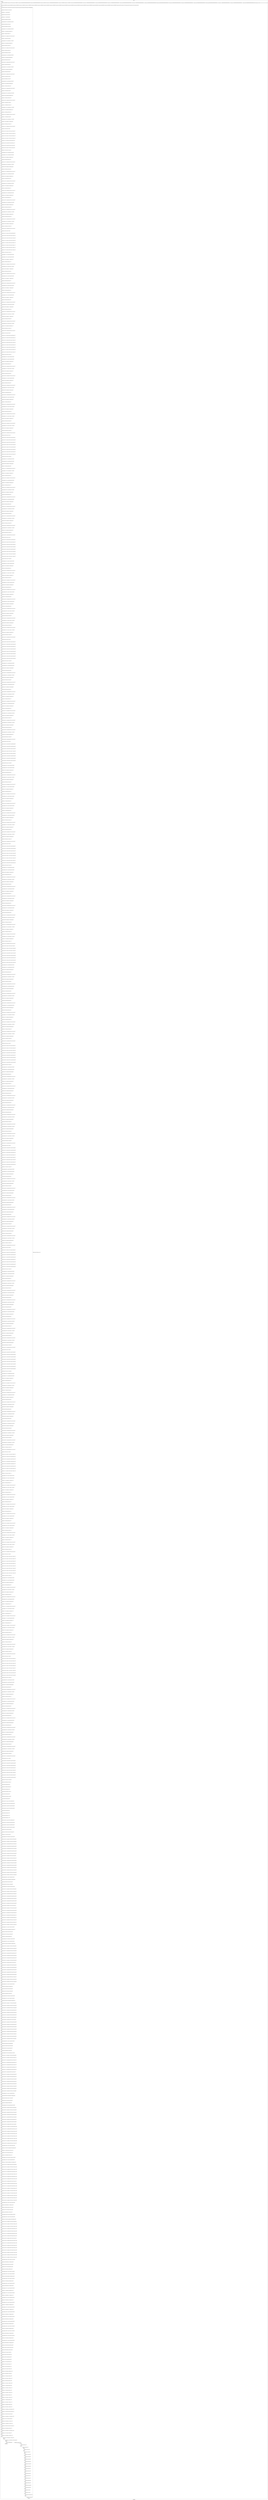 digraph G {
label="Btor2XCFA";
subgraph cluster_0 {
label="main";
main_init[];
l1[];
l3[];
l4[];
l5[];
l6[];
l7[];
l8[];
l9[];
l10[];
l11[];
l12[];
l13[];
l14[];
l15[];
l16[];
l17[];
l18[];
l19[];
l20[];
l21[];
l22[];
l23[];
l24[];
l25[];
l26[];
l27[];
l28[];
l29[];
l30[];
l31[];
l32[];
l33[];
l34[];
l35[];
l36[];
l37[];
l38[];
l39[];
l40[];
l41[];
l42[];
l43[];
l44[];
l45[];
l46[];
l47[];
l48[];
l49[];
l50[];
l51[];
l52[];
l53[];
l54[];
l55[];
l56[];
l57[];
l58[];
l59[];
l60[];
l61[];
l62[];
l63[];
l64[];
l65[];
l66[];
l67[];
l68[];
l69[];
l70[];
l71[];
l72[];
l73[];
l74[];
l75[];
l76[];
l77[];
l78[];
l79[];
l80[];
l81[];
l82[];
l83[];
l84[];
l85[];
l86[];
l87[];
l88[];
l89[];
l90[];
l91[];
l92[];
l93[];
l94[];
l95[];
l96[];
l97[];
l98[];
l99[];
l100[];
l101[];
l102[];
l103[];
l104[];
l105[];
l106[];
l107[];
l108[];
l109[];
l110[];
l111[];
l112[];
l113[];
l114[];
l115[];
l116[];
l117[];
l118[];
l119[];
l120[];
l121[];
l122[];
l123[];
l124[];
l125[];
l126[];
l127[];
l128[];
l129[];
l130[];
l131[];
l132[];
l133[];
l134[];
l135[];
l136[];
l137[];
l138[];
l139[];
l140[];
l141[];
l142[];
l143[];
l144[];
l145[];
l146[];
l147[];
l148[];
l149[];
l150[];
l151[];
l152[];
l153[];
l154[];
l155[];
l156[];
l157[];
l158[];
l159[];
l160[];
l161[];
l162[];
l163[];
l164[];
l165[];
l166[];
l167[];
l168[];
l169[];
l170[];
l171[];
l172[];
l173[];
l174[];
l175[];
l176[];
l177[];
l178[];
l179[];
l180[];
l181[];
l182[];
l183[];
l184[];
l185[];
l186[];
l187[];
l188[];
l189[];
l190[];
l191[];
l192[];
l193[];
l194[];
l195[];
l196[];
l197[];
l198[];
l199[];
l200[];
l201[];
l202[];
l203[];
l204[];
l205[];
l206[];
l207[];
l208[];
l209[];
l210[];
l211[];
l212[];
l213[];
l214[];
l215[];
l216[];
l217[];
l218[];
l219[];
l220[];
l221[];
l222[];
l223[];
l224[];
l225[];
l226[];
l227[];
l228[];
l229[];
l230[];
l231[];
l232[];
l233[];
l234[];
l235[];
l236[];
l237[];
l238[];
l239[];
l240[];
l241[];
l242[];
l243[];
l244[];
l245[];
l246[];
l247[];
l248[];
l249[];
l250[];
l251[];
l252[];
l253[];
l254[];
l255[];
l256[];
l257[];
l258[];
l259[];
l260[];
l261[];
l262[];
l263[];
l264[];
l265[];
l266[];
l267[];
l268[];
l269[];
l270[];
l271[];
l272[];
l273[];
l274[];
l275[];
l276[];
l277[];
l278[];
l279[];
l280[];
l281[];
l282[];
l283[];
l284[];
l285[];
l286[];
l287[];
l288[];
l289[];
l290[];
l291[];
l292[];
l293[];
l294[];
l295[];
l296[];
l297[];
l298[];
l299[];
l300[];
l301[];
l302[];
l303[];
l304[];
l305[];
l306[];
l307[];
l308[];
l309[];
l310[];
l311[];
l312[];
l313[];
l314[];
l315[];
l316[];
l317[];
l318[];
l319[];
l320[];
l321[];
l322[];
l323[];
l324[];
l325[];
l326[];
l327[];
l328[];
l329[];
l330[];
l331[];
l332[];
l333[];
l334[];
l335[];
l336[];
l337[];
l338[];
l339[];
l340[];
l341[];
l342[];
l343[];
l344[];
l345[];
l346[];
l347[];
l348[];
l349[];
l350[];
l351[];
l352[];
l353[];
l354[];
l355[];
l356[];
l357[];
l358[];
l359[];
l360[];
l361[];
l362[];
l363[];
l364[];
l365[];
l366[];
l367[];
l368[];
l369[];
l370[];
l371[];
l372[];
l373[];
l374[];
l375[];
l376[];
l377[];
l378[];
l379[];
l380[];
l381[];
l382[];
l383[];
l384[];
l385[];
l386[];
l387[];
l388[];
l389[];
l390[];
l391[];
l392[];
l393[];
l394[];
l395[];
l396[];
l397[];
l398[];
l399[];
l400[];
l401[];
l402[];
l403[];
l404[];
l405[];
l406[];
l407[];
l408[];
l409[];
l410[];
l411[];
l412[];
l413[];
l414[];
l415[];
l416[];
l417[];
l418[];
l419[];
l420[];
l421[];
l422[];
l423[];
l424[];
l425[];
l426[];
l427[];
l428[];
l429[];
l430[];
l431[];
l432[];
l433[];
l434[];
l435[];
l436[];
l437[];
l438[];
l439[];
l440[];
l441[];
l442[];
l443[];
l444[];
l445[];
l446[];
l447[];
l448[];
l449[];
l450[];
l451[];
l452[];
l453[];
l454[];
l455[];
l456[];
l457[];
l458[];
l459[];
l460[];
l461[];
l462[];
l463[];
l464[];
l465[];
l466[];
l467[];
l468[];
l469[];
l470[];
l471[];
l472[];
l473[];
l474[];
l475[];
l476[];
l477[];
l478[];
l479[];
l480[];
l481[];
l482[];
l483[];
l484[];
l485[];
l486[];
l487[];
l488[];
l489[];
l490[];
l491[];
l492[];
l493[];
l494[];
l495[];
l496[];
l497[];
l498[];
l499[];
l500[];
l501[];
l502[];
l503[];
l504[];
l505[];
l506[];
l507[];
l508[];
l509[];
l510[];
l511[];
l512[];
l513[];
l514[];
l515[];
l516[];
l517[];
l518[];
l519[];
l520[];
l521[];
l522[];
l523[];
l524[];
l525[];
l526[];
l527[];
l528[];
l529[];
l530[];
l531[];
l532[];
l533[];
l534[];
l535[];
l536[];
l537[];
l538[];
l539[];
l540[];
l541[];
l542[];
l543[];
l544[];
l545[];
l546[];
l547[];
l548[];
l549[];
l550[];
l551[];
l552[];
l553[];
l554[];
l555[];
l556[];
l557[];
l558[];
l559[];
l560[];
l561[];
l562[];
l563[];
l564[];
l565[];
l566[];
l567[];
l568[];
l569[];
l570[];
l571[];
l572[];
l573[];
l574[];
l575[];
l576[];
l577[];
l578[];
l579[];
l580[];
l581[];
l582[];
l583[];
l584[];
l585[];
l586[];
l587[];
l588[];
l589[];
l590[];
l591[];
l592[];
l593[];
l594[];
l595[];
l596[];
l597[];
l598[];
l599[];
l600[];
l601[];
l602[];
l603[];
l604[];
l605[];
l606[];
l607[];
l608[];
l609[];
l610[];
l611[];
l612[];
l613[];
l614[];
l615[];
l616[];
l617[];
l618[];
l619[];
l620[];
l621[];
l622[];
l623[];
l624[];
l625[];
l626[];
l627[];
l628[];
l629[];
l630[];
l631[];
l632[];
l633[];
l634[];
l635[];
l636[];
l637[];
l638[];
l639[];
l640[];
l641[];
l642[];
l643[];
l644[];
l645[];
l646[];
l647[];
l648[];
l649[];
l650[];
l651[];
l652[];
l653[];
l654[];
l655[];
l656[];
l657[];
l658[];
l659[];
l660[];
l661[];
l662[];
l663[];
l664[];
l665[];
l666[];
l667[];
l668[];
l669[];
l670[];
l671[];
l672[];
l673[];
l674[];
l675[];
l676[];
l677[];
l678[];
l679[];
l680[];
l681[];
l682[];
l683[];
l684[];
l685[];
l686[];
l687[];
l688[];
l689[];
l690[];
l691[];
l692[];
l693[];
l694[];
l695[];
l696[];
l697[];
l698[];
l699[];
l700[];
l701[];
l702[];
l703[];
l704[];
l705[];
l706[];
l707[];
l708[];
l709[];
l710[];
l711[];
l712[];
l713[];
l714[];
l715[];
l716[];
l717[];
l718[];
l719[];
l720[];
l721[];
l722[];
l723[];
l724[];
l725[];
l726[];
l727[];
l728[];
l729[];
l730[];
l731[];
l732[];
l733[];
l734[];
l735[];
l736[];
l737[];
l738[];
l739[];
l740[];
l741[];
l742[];
l743[];
l744[];
l745[];
l746[];
l747[];
l748[];
l749[];
l750[];
l751[];
l752[];
l753[];
l754[];
l755[];
l756[];
l757[];
l758[];
l759[];
l760[];
l761[];
l762[];
l763[];
l764[];
l765[];
l766[];
l767[];
l768[];
l769[];
l770[];
l771[];
l772[];
l773[];
l774[];
l775[];
l776[];
l777[];
l778[];
l779[];
l780[];
l781[];
l782[];
l783[];
l784[];
l785[];
l786[];
l787[];
l788[];
l789[];
l790[];
l791[];
l792[];
l793[];
l794[];
l795[];
l796[];
l797[];
l798[];
l799[];
l800[];
l801[];
l802[];
l803[];
l804[];
l805[];
l806[];
l807[];
l808[];
l809[];
l810[];
l811[];
l812[];
l813[];
l814[];
l815[];
l816[];
l817[];
l818[];
l819[];
l820[];
l821[];
l822[];
l823[];
l824[];
l825[];
l826[];
l827[];
l828[];
l829[];
l830[];
l831[];
l832[];
l833[];
l834[];
l835[];
l836[];
l837[];
l838[];
l839[];
l840[];
l841[];
l842[];
l843[];
l844[];
l845[];
l846[];
l847[];
l848[];
l849[];
l850[];
l851[];
l852[];
l853[];
l854[];
l855[];
l856[];
l857[];
l858[];
l859[];
l860[];
l861[];
l862[];
l863[];
l864[];
l865[];
l866[];
l867[];
l868[];
l869[];
l870[];
l871[];
l872[];
l873[];
l874[];
l875[];
l876[];
l877[];
l878[];
l879[];
l880[];
l881[];
l882[];
l883[];
l884[];
l885[];
l886[];
l887[];
l888[];
l889[];
l890[];
l891[];
l892[];
l893[];
l894[];
l895[];
l896[];
l897[];
l898[];
l899[];
l900[];
l901[];
l902[];
l903[];
l904[];
l905[];
l906[];
l907[];
l908[];
l909[];
l910[];
l911[];
l912[];
l913[];
l914[];
l915[];
l916[];
l917[];
l918[];
l919[];
l920[];
l921[];
l922[];
l923[];
l924[];
l925[];
l926[];
l927[];
l928[];
l929[];
l930[];
l931[];
l932[];
l933[];
l934[];
l935[];
l936[];
l937[];
l938[];
l939[];
l940[];
l941[];
l942[];
l943[];
l944[];
l945[];
l946[];
l947[];
l948[];
l949[];
l950[];
l951[];
l952[];
l953[];
l954[];
l955[];
l956[];
l957[];
l958[];
l959[];
l960[];
l961[];
l962[];
l963[];
l964[];
l965[];
l966[];
l967[];
l968[];
l969[];
l970[];
l971[];
l972[];
l973[];
l974[];
l975[];
l976[];
l977[];
l978[];
l979[];
l980[];
l981[];
l982[];
l983[];
l984[];
l985[];
l986[];
l987[];
l988[];
l989[];
l990[];
l991[];
l992[];
l993[];
l994[];
l995[];
l996[];
l997[];
l998[];
l999[];
l1000[];
l1001[];
l1002[];
l1003[];
l1004[];
l1005[];
l1006[];
l1007[];
l1008[];
l1009[];
l1010[];
l1011[];
l1012[];
l1013[];
l1014[];
l1015[];
l1016[];
l1017[];
l1018[];
l1019[];
l1020[];
l1021[];
l1022[];
l1023[];
l1024[];
l1025[];
l1026[];
l1027[];
l1028[];
main_error[];
l1029[];
l1030[];
l1031[];
l1032[];
l1033[];
l1034[];
l1035[];
l1036[];
l1037[];
l1038[];
l1039[];
l1040[];
l1041[];
l1042[];
l1043[];
l1044[];
l1045[];
l1046[];
l1047[];
l1048[];
l1049[];
l1050[];
l1051[];
l1052[];
main_init -> l1 [label="[(assign const_5 #b00000000),(assign const_44 #b0),(assign const_57 #b00000001),(assign const_59 #b00000000000000000000000000000000),(assign const_60 #b000000000000000000000000),(assign const_62 #b00001000),(assign const_67 #b00000000000000000000000000000010),(assign const_73 #b00000000),(assign const_74 #b00000010),(assign const_83 #b00000000000000000000000000000001),(assign const_221 #b00000000000000000000000000000011),(assign const_266 #b00000000000000000000000000000100),(assign const_311 #b00000000000000000000000000000101),(assign const_356 #b00000000000000000000000000000110),(assign const_401 #b00000000000000000000000000000111),(assign const_446 #b00000000000000000000000000001000),(assign const_489 #b00000000000000000000000000001001),(assign const_534 #b00000000000000000000000000001010),(assign const_579 #b00000000000000000000000000001011),(assign const_624 #b00000000000000000000000000001100),(assign const_669 #b00000000000000000000000000001101),(assign const_714 #b00000000000000000000000000001110),(assign const_759 #b00000000000000000000000000001111),(assign const_804 #b00000000000000000000000000010000),(assign const_1014 #b11111111111111111111111111111111)] "];
l3 -> l4 [label="[(havoc input_58),(havoc input_76),(havoc input_82),(havoc input_90),(havoc input_96),(havoc input_103),(havoc input_109),(havoc input_116),(havoc input_874)] "];
l4 -> l5 [label="[(assign binary_55 (bvand state_51 (bvnot state_53)))] "];
l5 -> l6 [label="[(assign binary_61 (++ const_60 state_40))] "];
l6 -> l7 [label="[(assign binary_63 (bvxor const_62 state_42))] "];
l7 -> l8 [label="[(assign binary_64 (++ const_60 binary_63))] "];
l8 -> l9 [label="[(assign binary_65 (bvadd binary_61 binary_64))] "];
l9 -> l10 [label="[(assign comparison_66 (ite (= const_59 binary_65) #b1 #b0))] "];
l10 -> l11 [label="[(assign binary_68 (bvadd const_67 binary_64))] "];
l11 -> l12 [label="[(assign binary_69 (bvadd binary_61 binary_68))] "];
l12 -> l13 [label="[(assign comparison_70 (ite (= const_59 binary_69) #b1 #b0))] "];
l13 -> l14 [label="[(assign binary_71 (bvor comparison_66 comparison_70))] "];
l14 -> l15 [label="[(assign binary_72 (bvand input_58 binary_71))] "];
l15 -> l16 [label="[(assign ternary_75 (ite (= comparison_70 #b1) const_73 const_74))] "];
l16 -> l17 [label="[(assign binary_77 (bvadd const_67 binary_65))] "];
l17 -> l18 [label="[(assign comparison_78 (ite (= const_59 binary_77) #b1 #b0))] "];
l18 -> l19 [label="[(assign binary_79 (bvor comparison_66 comparison_78))] "];
l19 -> l20 [label="[(assign binary_80 (bvand input_76 binary_79))] "];
l20 -> l21 [label="[(assign ternary_81 (ite (= comparison_78 #b1) const_73 const_74))] "];
l21 -> l22 [label="[(assign binary_84 (bvadd const_83 binary_64))] "];
l22 -> l23 [label="[(assign binary_85 (bvadd binary_61 binary_84))] "];
l23 -> l24 [label="[(assign comparison_86 (ite (= const_59 binary_85) #b1 #b0))] "];
l24 -> l25 [label="[(assign binary_87 (bvor comparison_66 comparison_86))] "];
l25 -> l26 [label="[(assign binary_88 (bvand input_82 binary_87))] "];
l26 -> l27 [label="[(assign ternary_89 (ite (= comparison_86 #b1) const_73 const_74))] "];
l27 -> l28 [label="[(assign binary_91 (bvadd const_83 binary_65))] "];
l28 -> l29 [label="[(assign comparison_92 (ite (= const_59 binary_91) #b1 #b0))] "];
l29 -> l30 [label="[(assign binary_93 (bvor comparison_66 comparison_92))] "];
l30 -> l31 [label="[(assign binary_94 (bvand input_90 binary_93))] "];
l31 -> l32 [label="[(assign ternary_95 (ite (= comparison_92 #b1) const_73 const_74))] "];
l32 -> l33 [label="[(assign binary_97 (bvsub binary_64 const_67))] "];
l33 -> l34 [label="[(assign binary_98 (bvadd binary_61 binary_97))] "];
l34 -> l35 [label="[(assign comparison_99 (ite (= const_59 binary_98) #b1 #b0))] "];
l35 -> l36 [label="[(assign binary_100 (bvor comparison_66 comparison_99))] "];
l36 -> l37 [label="[(assign binary_101 (bvand input_96 binary_100))] "];
l37 -> l38 [label="[(assign ternary_102 (ite (= comparison_99 #b1) const_73 const_57))] "];
l38 -> l39 [label="[(assign binary_104 (bvsub binary_65 const_67))] "];
l39 -> l40 [label="[(assign comparison_105 (ite (= const_59 binary_104) #b1 #b0))] "];
l40 -> l41 [label="[(assign binary_106 (bvor comparison_66 comparison_105))] "];
l41 -> l42 [label="[(assign binary_107 (bvand input_103 binary_106))] "];
l42 -> l43 [label="[(assign ternary_108 (ite (= comparison_105 #b1) const_73 const_57))] "];
l43 -> l44 [label="[(assign binary_110 (bvsub binary_64 const_83))] "];
l44 -> l45 [label="[(assign binary_111 (bvadd binary_61 binary_110))] "];
l45 -> l46 [label="[(assign comparison_112 (ite (= const_59 binary_111) #b1 #b0))] "];
l46 -> l47 [label="[(assign binary_113 (bvor comparison_66 comparison_112))] "];
l47 -> l48 [label="[(assign binary_114 (bvand input_109 binary_113))] "];
l48 -> l49 [label="[(assign ternary_115 (ite (= comparison_112 #b1) const_73 const_57))] "];
l49 -> l50 [label="[(assign binary_117 (bvsub binary_65 const_83))] "];
l50 -> l51 [label="[(assign comparison_118 (ite (= const_59 binary_117) #b1 #b0))] "];
l51 -> l52 [label="[(assign binary_119 (bvor comparison_118 comparison_66))] "];
l52 -> l53 [label="[(assign binary_120 (bvand input_116 binary_119))] "];
l53 -> l54 [label="[(assign ternary_121 (ite (= comparison_118 #b1) const_73 const_57))] "];
l54 -> l55 [label="[(assign binary_122 (bvxor const_57 state_6))] "];
l55 -> l56 [label="[(assign ternary_123 (ite (= binary_120 #b1) ternary_121 binary_122))] "];
l56 -> l57 [label="[(assign ternary_124 (ite (= binary_114 #b1) ternary_115 ternary_123))] "];
l57 -> l58 [label="[(assign ternary_125 (ite (= binary_107 #b1) ternary_108 ternary_124))] "];
l58 -> l59 [label="[(assign ternary_126 (ite (= binary_101 #b1) ternary_102 ternary_125))] "];
l59 -> l60 [label="[(assign ternary_127 (ite (= binary_94 #b1) ternary_95 ternary_126))] "];
l60 -> l61 [label="[(assign ternary_128 (ite (= binary_88 #b1) ternary_89 ternary_127))] "];
l61 -> l62 [label="[(assign ternary_129 (ite (= binary_80 #b1) ternary_81 ternary_128))] "];
l62 -> l63 [label="[(assign ternary_130 (ite (= binary_72 #b1) ternary_75 ternary_129))] "];
l63 -> l64 [label="[(assign binary_131 (bvxor const_57 ternary_130))] "];
l64 -> l65 [label="[(assign comparison_133 (ite (= const_83 binary_65) #b1 #b0))] "];
l65 -> l66 [label="[(assign comparison_134 (ite (= const_83 binary_69) #b1 #b0))] "];
l66 -> l67 [label="[(assign binary_135 (bvor comparison_133 comparison_134))] "];
l67 -> l68 [label="[(assign binary_136 (bvand input_58 binary_135))] "];
l68 -> l69 [label="[(assign ternary_137 (ite (= comparison_134 #b1) const_73 const_74))] "];
l69 -> l70 [label="[(assign comparison_138 (ite (= const_83 binary_77) #b1 #b0))] "];
l70 -> l71 [label="[(assign binary_139 (bvor comparison_133 comparison_138))] "];
l71 -> l72 [label="[(assign binary_140 (bvand input_76 binary_139))] "];
l72 -> l73 [label="[(assign ternary_141 (ite (= comparison_138 #b1) const_73 const_74))] "];
l73 -> l74 [label="[(assign comparison_142 (ite (= const_83 binary_85) #b1 #b0))] "];
l74 -> l75 [label="[(assign binary_143 (bvor comparison_133 comparison_142))] "];
l75 -> l76 [label="[(assign binary_144 (bvand input_82 binary_143))] "];
l76 -> l77 [label="[(assign ternary_145 (ite (= comparison_142 #b1) const_73 const_74))] "];
l77 -> l78 [label="[(assign comparison_146 (ite (= const_83 binary_91) #b1 #b0))] "];
l78 -> l79 [label="[(assign binary_147 (bvor comparison_133 comparison_146))] "];
l79 -> l80 [label="[(assign binary_148 (bvand input_90 binary_147))] "];
l80 -> l81 [label="[(assign ternary_149 (ite (= comparison_146 #b1) const_73 const_74))] "];
l81 -> l82 [label="[(assign comparison_150 (ite (= const_83 binary_98) #b1 #b0))] "];
l82 -> l83 [label="[(assign binary_151 (bvor comparison_133 comparison_150))] "];
l83 -> l84 [label="[(assign binary_152 (bvand input_96 binary_151))] "];
l84 -> l85 [label="[(assign ternary_153 (ite (= comparison_150 #b1) const_73 const_57))] "];
l85 -> l86 [label="[(assign comparison_154 (ite (= const_83 binary_104) #b1 #b0))] "];
l86 -> l87 [label="[(assign binary_155 (bvor comparison_133 comparison_154))] "];
l87 -> l88 [label="[(assign binary_156 (bvand input_103 binary_155))] "];
l88 -> l89 [label="[(assign ternary_157 (ite (= comparison_154 #b1) const_73 const_57))] "];
l89 -> l90 [label="[(assign comparison_158 (ite (= const_83 binary_111) #b1 #b0))] "];
l90 -> l91 [label="[(assign binary_159 (bvor comparison_133 comparison_158))] "];
l91 -> l92 [label="[(assign binary_160 (bvand input_109 binary_159))] "];
l92 -> l93 [label="[(assign ternary_161 (ite (= comparison_158 #b1) const_73 const_57))] "];
l93 -> l94 [label="[(assign comparison_162 (ite (= const_83 binary_117) #b1 #b0))] "];
l94 -> l95 [label="[(assign binary_163 (bvor comparison_162 comparison_133))] "];
l95 -> l96 [label="[(assign binary_164 (bvand input_116 binary_163))] "];
l96 -> l97 [label="[(assign ternary_165 (ite (= comparison_162 #b1) const_73 const_57))] "];
l97 -> l98 [label="[(assign binary_166 (bvxor const_57 state_8))] "];
l98 -> l99 [label="[(assign ternary_167 (ite (= binary_164 #b1) ternary_165 binary_166))] "];
l99 -> l100 [label="[(assign ternary_168 (ite (= binary_160 #b1) ternary_161 ternary_167))] "];
l100 -> l101 [label="[(assign ternary_169 (ite (= binary_156 #b1) ternary_157 ternary_168))] "];
l101 -> l102 [label="[(assign ternary_170 (ite (= binary_152 #b1) ternary_153 ternary_169))] "];
l102 -> l103 [label="[(assign ternary_171 (ite (= binary_148 #b1) ternary_149 ternary_170))] "];
l103 -> l104 [label="[(assign ternary_172 (ite (= binary_144 #b1) ternary_145 ternary_171))] "];
l104 -> l105 [label="[(assign ternary_173 (ite (= binary_140 #b1) ternary_141 ternary_172))] "];
l105 -> l106 [label="[(assign ternary_174 (ite (= binary_136 #b1) ternary_137 ternary_173))] "];
l106 -> l107 [label="[(assign binary_175 (bvxor const_57 ternary_174))] "];
l107 -> l108 [label="[(assign comparison_177 (ite (= const_67 binary_65) #b1 #b0))] "];
l108 -> l109 [label="[(assign comparison_178 (ite (= const_67 binary_69) #b1 #b0))] "];
l109 -> l110 [label="[(assign binary_179 (bvor comparison_177 comparison_178))] "];
l110 -> l111 [label="[(assign binary_180 (bvand input_58 binary_179))] "];
l111 -> l112 [label="[(assign ternary_181 (ite (= comparison_178 #b1) const_73 const_74))] "];
l112 -> l113 [label="[(assign comparison_182 (ite (= const_67 binary_77) #b1 #b0))] "];
l113 -> l114 [label="[(assign binary_183 (bvor comparison_177 comparison_182))] "];
l114 -> l115 [label="[(assign binary_184 (bvand input_76 binary_183))] "];
l115 -> l116 [label="[(assign ternary_185 (ite (= comparison_182 #b1) const_73 const_74))] "];
l116 -> l117 [label="[(assign comparison_186 (ite (= const_67 binary_85) #b1 #b0))] "];
l117 -> l118 [label="[(assign binary_187 (bvor comparison_177 comparison_186))] "];
l118 -> l119 [label="[(assign binary_188 (bvand input_82 binary_187))] "];
l119 -> l120 [label="[(assign ternary_189 (ite (= comparison_186 #b1) const_73 const_74))] "];
l120 -> l121 [label="[(assign comparison_190 (ite (= const_67 binary_91) #b1 #b0))] "];
l121 -> l122 [label="[(assign binary_191 (bvor comparison_177 comparison_190))] "];
l122 -> l123 [label="[(assign binary_192 (bvand input_90 binary_191))] "];
l123 -> l124 [label="[(assign ternary_193 (ite (= comparison_190 #b1) const_73 const_74))] "];
l124 -> l125 [label="[(assign comparison_194 (ite (= const_67 binary_98) #b1 #b0))] "];
l125 -> l126 [label="[(assign binary_195 (bvor comparison_177 comparison_194))] "];
l126 -> l127 [label="[(assign binary_196 (bvand input_96 binary_195))] "];
l127 -> l128 [label="[(assign ternary_197 (ite (= comparison_194 #b1) const_73 const_57))] "];
l128 -> l129 [label="[(assign comparison_198 (ite (= const_67 binary_104) #b1 #b0))] "];
l129 -> l130 [label="[(assign binary_199 (bvor comparison_177 comparison_198))] "];
l130 -> l131 [label="[(assign binary_200 (bvand input_103 binary_199))] "];
l131 -> l132 [label="[(assign ternary_201 (ite (= comparison_198 #b1) const_73 const_57))] "];
l132 -> l133 [label="[(assign comparison_202 (ite (= const_67 binary_111) #b1 #b0))] "];
l133 -> l134 [label="[(assign binary_203 (bvor comparison_177 comparison_202))] "];
l134 -> l135 [label="[(assign binary_204 (bvand input_109 binary_203))] "];
l135 -> l136 [label="[(assign ternary_205 (ite (= comparison_202 #b1) const_73 const_57))] "];
l136 -> l137 [label="[(assign comparison_206 (ite (= const_67 binary_117) #b1 #b0))] "];
l137 -> l138 [label="[(assign binary_207 (bvor comparison_206 comparison_177))] "];
l138 -> l139 [label="[(assign binary_208 (bvand input_116 binary_207))] "];
l139 -> l140 [label="[(assign ternary_209 (ite (= comparison_206 #b1) const_73 const_57))] "];
l140 -> l141 [label="[(assign binary_210 (bvxor const_57 state_10))] "];
l141 -> l142 [label="[(assign ternary_211 (ite (= binary_208 #b1) ternary_209 binary_210))] "];
l142 -> l143 [label="[(assign ternary_212 (ite (= binary_204 #b1) ternary_205 ternary_211))] "];
l143 -> l144 [label="[(assign ternary_213 (ite (= binary_200 #b1) ternary_201 ternary_212))] "];
l144 -> l145 [label="[(assign ternary_214 (ite (= binary_196 #b1) ternary_197 ternary_213))] "];
l145 -> l146 [label="[(assign ternary_215 (ite (= binary_192 #b1) ternary_193 ternary_214))] "];
l146 -> l147 [label="[(assign ternary_216 (ite (= binary_188 #b1) ternary_189 ternary_215))] "];
l147 -> l148 [label="[(assign ternary_217 (ite (= binary_184 #b1) ternary_185 ternary_216))] "];
l148 -> l149 [label="[(assign ternary_218 (ite (= binary_180 #b1) ternary_181 ternary_217))] "];
l149 -> l150 [label="[(assign binary_219 (bvxor const_57 ternary_218))] "];
l150 -> l151 [label="[(assign comparison_222 (ite (= const_221 binary_65) #b1 #b0))] "];
l151 -> l152 [label="[(assign comparison_223 (ite (= const_221 binary_69) #b1 #b0))] "];
l152 -> l153 [label="[(assign binary_224 (bvor comparison_222 comparison_223))] "];
l153 -> l154 [label="[(assign binary_225 (bvand input_58 binary_224))] "];
l154 -> l155 [label="[(assign ternary_226 (ite (= comparison_223 #b1) const_73 const_74))] "];
l155 -> l156 [label="[(assign comparison_227 (ite (= const_221 binary_77) #b1 #b0))] "];
l156 -> l157 [label="[(assign binary_228 (bvor comparison_222 comparison_227))] "];
l157 -> l158 [label="[(assign binary_229 (bvand input_76 binary_228))] "];
l158 -> l159 [label="[(assign ternary_230 (ite (= comparison_227 #b1) const_73 const_74))] "];
l159 -> l160 [label="[(assign comparison_231 (ite (= const_221 binary_85) #b1 #b0))] "];
l160 -> l161 [label="[(assign binary_232 (bvor comparison_222 comparison_231))] "];
l161 -> l162 [label="[(assign binary_233 (bvand input_82 binary_232))] "];
l162 -> l163 [label="[(assign ternary_234 (ite (= comparison_231 #b1) const_73 const_74))] "];
l163 -> l164 [label="[(assign comparison_235 (ite (= const_221 binary_91) #b1 #b0))] "];
l164 -> l165 [label="[(assign binary_236 (bvor comparison_222 comparison_235))] "];
l165 -> l166 [label="[(assign binary_237 (bvand input_90 binary_236))] "];
l166 -> l167 [label="[(assign ternary_238 (ite (= comparison_235 #b1) const_73 const_74))] "];
l167 -> l168 [label="[(assign comparison_239 (ite (= const_221 binary_98) #b1 #b0))] "];
l168 -> l169 [label="[(assign binary_240 (bvor comparison_222 comparison_239))] "];
l169 -> l170 [label="[(assign binary_241 (bvand input_96 binary_240))] "];
l170 -> l171 [label="[(assign ternary_242 (ite (= comparison_239 #b1) const_73 const_57))] "];
l171 -> l172 [label="[(assign comparison_243 (ite (= const_221 binary_104) #b1 #b0))] "];
l172 -> l173 [label="[(assign binary_244 (bvor comparison_222 comparison_243))] "];
l173 -> l174 [label="[(assign binary_245 (bvand input_103 binary_244))] "];
l174 -> l175 [label="[(assign ternary_246 (ite (= comparison_243 #b1) const_73 const_57))] "];
l175 -> l176 [label="[(assign comparison_247 (ite (= const_221 binary_111) #b1 #b0))] "];
l176 -> l177 [label="[(assign binary_248 (bvor comparison_222 comparison_247))] "];
l177 -> l178 [label="[(assign binary_249 (bvand input_109 binary_248))] "];
l178 -> l179 [label="[(assign ternary_250 (ite (= comparison_247 #b1) const_73 const_57))] "];
l179 -> l180 [label="[(assign comparison_251 (ite (= const_221 binary_117) #b1 #b0))] "];
l180 -> l181 [label="[(assign binary_252 (bvor comparison_251 comparison_222))] "];
l181 -> l182 [label="[(assign binary_253 (bvand input_116 binary_252))] "];
l182 -> l183 [label="[(assign ternary_254 (ite (= comparison_251 #b1) const_73 const_57))] "];
l183 -> l184 [label="[(assign binary_255 (bvxor const_57 state_12))] "];
l184 -> l185 [label="[(assign ternary_256 (ite (= binary_253 #b1) ternary_254 binary_255))] "];
l185 -> l186 [label="[(assign ternary_257 (ite (= binary_249 #b1) ternary_250 ternary_256))] "];
l186 -> l187 [label="[(assign ternary_258 (ite (= binary_245 #b1) ternary_246 ternary_257))] "];
l187 -> l188 [label="[(assign ternary_259 (ite (= binary_241 #b1) ternary_242 ternary_258))] "];
l188 -> l189 [label="[(assign ternary_260 (ite (= binary_237 #b1) ternary_238 ternary_259))] "];
l189 -> l190 [label="[(assign ternary_261 (ite (= binary_233 #b1) ternary_234 ternary_260))] "];
l190 -> l191 [label="[(assign ternary_262 (ite (= binary_229 #b1) ternary_230 ternary_261))] "];
l191 -> l192 [label="[(assign ternary_263 (ite (= binary_225 #b1) ternary_226 ternary_262))] "];
l192 -> l193 [label="[(assign binary_264 (bvxor const_57 ternary_263))] "];
l193 -> l194 [label="[(assign comparison_267 (ite (= const_266 binary_65) #b1 #b0))] "];
l194 -> l195 [label="[(assign comparison_268 (ite (= const_266 binary_69) #b1 #b0))] "];
l195 -> l196 [label="[(assign binary_269 (bvor comparison_267 comparison_268))] "];
l196 -> l197 [label="[(assign binary_270 (bvand input_58 binary_269))] "];
l197 -> l198 [label="[(assign ternary_271 (ite (= comparison_268 #b1) const_73 const_74))] "];
l198 -> l199 [label="[(assign comparison_272 (ite (= const_266 binary_77) #b1 #b0))] "];
l199 -> l200 [label="[(assign binary_273 (bvor comparison_267 comparison_272))] "];
l200 -> l201 [label="[(assign binary_274 (bvand input_76 binary_273))] "];
l201 -> l202 [label="[(assign ternary_275 (ite (= comparison_272 #b1) const_73 const_74))] "];
l202 -> l203 [label="[(assign comparison_276 (ite (= const_266 binary_85) #b1 #b0))] "];
l203 -> l204 [label="[(assign binary_277 (bvor comparison_267 comparison_276))] "];
l204 -> l205 [label="[(assign binary_278 (bvand input_82 binary_277))] "];
l205 -> l206 [label="[(assign ternary_279 (ite (= comparison_276 #b1) const_73 const_74))] "];
l206 -> l207 [label="[(assign comparison_280 (ite (= const_266 binary_91) #b1 #b0))] "];
l207 -> l208 [label="[(assign binary_281 (bvor comparison_267 comparison_280))] "];
l208 -> l209 [label="[(assign binary_282 (bvand input_90 binary_281))] "];
l209 -> l210 [label="[(assign ternary_283 (ite (= comparison_280 #b1) const_73 const_74))] "];
l210 -> l211 [label="[(assign comparison_284 (ite (= const_266 binary_98) #b1 #b0))] "];
l211 -> l212 [label="[(assign binary_285 (bvor comparison_267 comparison_284))] "];
l212 -> l213 [label="[(assign binary_286 (bvand input_96 binary_285))] "];
l213 -> l214 [label="[(assign ternary_287 (ite (= comparison_284 #b1) const_73 const_57))] "];
l214 -> l215 [label="[(assign comparison_288 (ite (= const_266 binary_104) #b1 #b0))] "];
l215 -> l216 [label="[(assign binary_289 (bvor comparison_267 comparison_288))] "];
l216 -> l217 [label="[(assign binary_290 (bvand input_103 binary_289))] "];
l217 -> l218 [label="[(assign ternary_291 (ite (= comparison_288 #b1) const_73 const_57))] "];
l218 -> l219 [label="[(assign comparison_292 (ite (= const_266 binary_111) #b1 #b0))] "];
l219 -> l220 [label="[(assign binary_293 (bvor comparison_267 comparison_292))] "];
l220 -> l221 [label="[(assign binary_294 (bvand input_109 binary_293))] "];
l221 -> l222 [label="[(assign ternary_295 (ite (= comparison_292 #b1) const_73 const_57))] "];
l222 -> l223 [label="[(assign comparison_296 (ite (= const_266 binary_117) #b1 #b0))] "];
l223 -> l224 [label="[(assign binary_297 (bvor comparison_296 comparison_267))] "];
l224 -> l225 [label="[(assign binary_298 (bvand input_116 binary_297))] "];
l225 -> l226 [label="[(assign ternary_299 (ite (= comparison_296 #b1) const_73 const_57))] "];
l226 -> l227 [label="[(assign binary_300 (bvxor const_57 state_14))] "];
l227 -> l228 [label="[(assign ternary_301 (ite (= binary_298 #b1) ternary_299 binary_300))] "];
l228 -> l229 [label="[(assign ternary_302 (ite (= binary_294 #b1) ternary_295 ternary_301))] "];
l229 -> l230 [label="[(assign ternary_303 (ite (= binary_290 #b1) ternary_291 ternary_302))] "];
l230 -> l231 [label="[(assign ternary_304 (ite (= binary_286 #b1) ternary_287 ternary_303))] "];
l231 -> l232 [label="[(assign ternary_305 (ite (= binary_282 #b1) ternary_283 ternary_304))] "];
l232 -> l233 [label="[(assign ternary_306 (ite (= binary_278 #b1) ternary_279 ternary_305))] "];
l233 -> l234 [label="[(assign ternary_307 (ite (= binary_274 #b1) ternary_275 ternary_306))] "];
l234 -> l235 [label="[(assign ternary_308 (ite (= binary_270 #b1) ternary_271 ternary_307))] "];
l235 -> l236 [label="[(assign binary_309 (bvxor const_57 ternary_308))] "];
l236 -> l237 [label="[(assign comparison_312 (ite (= const_311 binary_65) #b1 #b0))] "];
l237 -> l238 [label="[(assign comparison_313 (ite (= const_311 binary_69) #b1 #b0))] "];
l238 -> l239 [label="[(assign binary_314 (bvor comparison_312 comparison_313))] "];
l239 -> l240 [label="[(assign binary_315 (bvand input_58 binary_314))] "];
l240 -> l241 [label="[(assign ternary_316 (ite (= comparison_313 #b1) const_73 const_74))] "];
l241 -> l242 [label="[(assign comparison_317 (ite (= const_311 binary_77) #b1 #b0))] "];
l242 -> l243 [label="[(assign binary_318 (bvor comparison_312 comparison_317))] "];
l243 -> l244 [label="[(assign binary_319 (bvand input_76 binary_318))] "];
l244 -> l245 [label="[(assign ternary_320 (ite (= comparison_317 #b1) const_73 const_74))] "];
l245 -> l246 [label="[(assign comparison_321 (ite (= const_311 binary_85) #b1 #b0))] "];
l246 -> l247 [label="[(assign binary_322 (bvor comparison_312 comparison_321))] "];
l247 -> l248 [label="[(assign binary_323 (bvand input_82 binary_322))] "];
l248 -> l249 [label="[(assign ternary_324 (ite (= comparison_321 #b1) const_73 const_74))] "];
l249 -> l250 [label="[(assign comparison_325 (ite (= const_311 binary_91) #b1 #b0))] "];
l250 -> l251 [label="[(assign binary_326 (bvor comparison_312 comparison_325))] "];
l251 -> l252 [label="[(assign binary_327 (bvand input_90 binary_326))] "];
l252 -> l253 [label="[(assign ternary_328 (ite (= comparison_325 #b1) const_73 const_74))] "];
l253 -> l254 [label="[(assign comparison_329 (ite (= const_311 binary_98) #b1 #b0))] "];
l254 -> l255 [label="[(assign binary_330 (bvor comparison_312 comparison_329))] "];
l255 -> l256 [label="[(assign binary_331 (bvand input_96 binary_330))] "];
l256 -> l257 [label="[(assign ternary_332 (ite (= comparison_329 #b1) const_73 const_57))] "];
l257 -> l258 [label="[(assign comparison_333 (ite (= const_311 binary_104) #b1 #b0))] "];
l258 -> l259 [label="[(assign binary_334 (bvor comparison_312 comparison_333))] "];
l259 -> l260 [label="[(assign binary_335 (bvand input_103 binary_334))] "];
l260 -> l261 [label="[(assign ternary_336 (ite (= comparison_333 #b1) const_73 const_57))] "];
l261 -> l262 [label="[(assign comparison_337 (ite (= const_311 binary_111) #b1 #b0))] "];
l262 -> l263 [label="[(assign binary_338 (bvor comparison_312 comparison_337))] "];
l263 -> l264 [label="[(assign binary_339 (bvand input_109 binary_338))] "];
l264 -> l265 [label="[(assign ternary_340 (ite (= comparison_337 #b1) const_73 const_57))] "];
l265 -> l266 [label="[(assign comparison_341 (ite (= const_311 binary_117) #b1 #b0))] "];
l266 -> l267 [label="[(assign binary_342 (bvor comparison_341 comparison_312))] "];
l267 -> l268 [label="[(assign binary_343 (bvand input_116 binary_342))] "];
l268 -> l269 [label="[(assign ternary_344 (ite (= comparison_341 #b1) const_73 const_57))] "];
l269 -> l270 [label="[(assign binary_345 (bvxor const_57 state_16))] "];
l270 -> l271 [label="[(assign ternary_346 (ite (= binary_343 #b1) ternary_344 binary_345))] "];
l271 -> l272 [label="[(assign ternary_347 (ite (= binary_339 #b1) ternary_340 ternary_346))] "];
l272 -> l273 [label="[(assign ternary_348 (ite (= binary_335 #b1) ternary_336 ternary_347))] "];
l273 -> l274 [label="[(assign ternary_349 (ite (= binary_331 #b1) ternary_332 ternary_348))] "];
l274 -> l275 [label="[(assign ternary_350 (ite (= binary_327 #b1) ternary_328 ternary_349))] "];
l275 -> l276 [label="[(assign ternary_351 (ite (= binary_323 #b1) ternary_324 ternary_350))] "];
l276 -> l277 [label="[(assign ternary_352 (ite (= binary_319 #b1) ternary_320 ternary_351))] "];
l277 -> l278 [label="[(assign ternary_353 (ite (= binary_315 #b1) ternary_316 ternary_352))] "];
l278 -> l279 [label="[(assign binary_354 (bvxor const_57 ternary_353))] "];
l279 -> l280 [label="[(assign comparison_357 (ite (= const_356 binary_65) #b1 #b0))] "];
l280 -> l281 [label="[(assign comparison_358 (ite (= const_356 binary_69) #b1 #b0))] "];
l281 -> l282 [label="[(assign binary_359 (bvor comparison_357 comparison_358))] "];
l282 -> l283 [label="[(assign binary_360 (bvand input_58 binary_359))] "];
l283 -> l284 [label="[(assign ternary_361 (ite (= comparison_358 #b1) const_73 const_74))] "];
l284 -> l285 [label="[(assign comparison_362 (ite (= const_356 binary_77) #b1 #b0))] "];
l285 -> l286 [label="[(assign binary_363 (bvor comparison_357 comparison_362))] "];
l286 -> l287 [label="[(assign binary_364 (bvand input_76 binary_363))] "];
l287 -> l288 [label="[(assign ternary_365 (ite (= comparison_362 #b1) const_73 const_74))] "];
l288 -> l289 [label="[(assign comparison_366 (ite (= const_356 binary_85) #b1 #b0))] "];
l289 -> l290 [label="[(assign binary_367 (bvor comparison_357 comparison_366))] "];
l290 -> l291 [label="[(assign binary_368 (bvand input_82 binary_367))] "];
l291 -> l292 [label="[(assign ternary_369 (ite (= comparison_366 #b1) const_73 const_74))] "];
l292 -> l293 [label="[(assign comparison_370 (ite (= const_356 binary_91) #b1 #b0))] "];
l293 -> l294 [label="[(assign binary_371 (bvor comparison_357 comparison_370))] "];
l294 -> l295 [label="[(assign binary_372 (bvand input_90 binary_371))] "];
l295 -> l296 [label="[(assign ternary_373 (ite (= comparison_370 #b1) const_73 const_74))] "];
l296 -> l297 [label="[(assign comparison_374 (ite (= const_356 binary_98) #b1 #b0))] "];
l297 -> l298 [label="[(assign binary_375 (bvor comparison_357 comparison_374))] "];
l298 -> l299 [label="[(assign binary_376 (bvand input_96 binary_375))] "];
l299 -> l300 [label="[(assign ternary_377 (ite (= comparison_374 #b1) const_73 const_57))] "];
l300 -> l301 [label="[(assign comparison_378 (ite (= const_356 binary_104) #b1 #b0))] "];
l301 -> l302 [label="[(assign binary_379 (bvor comparison_357 comparison_378))] "];
l302 -> l303 [label="[(assign binary_380 (bvand input_103 binary_379))] "];
l303 -> l304 [label="[(assign ternary_381 (ite (= comparison_378 #b1) const_73 const_57))] "];
l304 -> l305 [label="[(assign comparison_382 (ite (= const_356 binary_111) #b1 #b0))] "];
l305 -> l306 [label="[(assign binary_383 (bvor comparison_357 comparison_382))] "];
l306 -> l307 [label="[(assign binary_384 (bvand input_109 binary_383))] "];
l307 -> l308 [label="[(assign ternary_385 (ite (= comparison_382 #b1) const_73 const_57))] "];
l308 -> l309 [label="[(assign comparison_386 (ite (= const_356 binary_117) #b1 #b0))] "];
l309 -> l310 [label="[(assign binary_387 (bvor comparison_386 comparison_357))] "];
l310 -> l311 [label="[(assign binary_388 (bvand input_116 binary_387))] "];
l311 -> l312 [label="[(assign ternary_389 (ite (= comparison_386 #b1) const_73 const_57))] "];
l312 -> l313 [label="[(assign binary_390 (bvxor const_57 state_18))] "];
l313 -> l314 [label="[(assign ternary_391 (ite (= binary_388 #b1) ternary_389 binary_390))] "];
l314 -> l315 [label="[(assign ternary_392 (ite (= binary_384 #b1) ternary_385 ternary_391))] "];
l315 -> l316 [label="[(assign ternary_393 (ite (= binary_380 #b1) ternary_381 ternary_392))] "];
l316 -> l317 [label="[(assign ternary_394 (ite (= binary_376 #b1) ternary_377 ternary_393))] "];
l317 -> l318 [label="[(assign ternary_395 (ite (= binary_372 #b1) ternary_373 ternary_394))] "];
l318 -> l319 [label="[(assign ternary_396 (ite (= binary_368 #b1) ternary_369 ternary_395))] "];
l319 -> l320 [label="[(assign ternary_397 (ite (= binary_364 #b1) ternary_365 ternary_396))] "];
l320 -> l321 [label="[(assign ternary_398 (ite (= binary_360 #b1) ternary_361 ternary_397))] "];
l321 -> l322 [label="[(assign binary_399 (bvxor const_57 ternary_398))] "];
l322 -> l323 [label="[(assign comparison_402 (ite (= const_401 binary_65) #b1 #b0))] "];
l323 -> l324 [label="[(assign comparison_403 (ite (= const_401 binary_69) #b1 #b0))] "];
l324 -> l325 [label="[(assign binary_404 (bvor comparison_402 comparison_403))] "];
l325 -> l326 [label="[(assign binary_405 (bvand input_58 binary_404))] "];
l326 -> l327 [label="[(assign ternary_406 (ite (= comparison_403 #b1) const_73 const_74))] "];
l327 -> l328 [label="[(assign comparison_407 (ite (= const_401 binary_77) #b1 #b0))] "];
l328 -> l329 [label="[(assign binary_408 (bvor comparison_402 comparison_407))] "];
l329 -> l330 [label="[(assign binary_409 (bvand input_76 binary_408))] "];
l330 -> l331 [label="[(assign ternary_410 (ite (= comparison_407 #b1) const_73 const_74))] "];
l331 -> l332 [label="[(assign comparison_411 (ite (= const_401 binary_85) #b1 #b0))] "];
l332 -> l333 [label="[(assign binary_412 (bvor comparison_402 comparison_411))] "];
l333 -> l334 [label="[(assign binary_413 (bvand input_82 binary_412))] "];
l334 -> l335 [label="[(assign ternary_414 (ite (= comparison_411 #b1) const_73 const_74))] "];
l335 -> l336 [label="[(assign comparison_415 (ite (= const_401 binary_91) #b1 #b0))] "];
l336 -> l337 [label="[(assign binary_416 (bvor comparison_402 comparison_415))] "];
l337 -> l338 [label="[(assign binary_417 (bvand input_90 binary_416))] "];
l338 -> l339 [label="[(assign ternary_418 (ite (= comparison_415 #b1) const_73 const_74))] "];
l339 -> l340 [label="[(assign comparison_419 (ite (= const_401 binary_98) #b1 #b0))] "];
l340 -> l341 [label="[(assign binary_420 (bvor comparison_402 comparison_419))] "];
l341 -> l342 [label="[(assign binary_421 (bvand input_96 binary_420))] "];
l342 -> l343 [label="[(assign ternary_422 (ite (= comparison_419 #b1) const_73 const_57))] "];
l343 -> l344 [label="[(assign comparison_423 (ite (= const_401 binary_104) #b1 #b0))] "];
l344 -> l345 [label="[(assign binary_424 (bvor comparison_402 comparison_423))] "];
l345 -> l346 [label="[(assign binary_425 (bvand input_103 binary_424))] "];
l346 -> l347 [label="[(assign ternary_426 (ite (= comparison_423 #b1) const_73 const_57))] "];
l347 -> l348 [label="[(assign comparison_427 (ite (= const_401 binary_111) #b1 #b0))] "];
l348 -> l349 [label="[(assign binary_428 (bvor comparison_402 comparison_427))] "];
l349 -> l350 [label="[(assign binary_429 (bvand input_109 binary_428))] "];
l350 -> l351 [label="[(assign ternary_430 (ite (= comparison_427 #b1) const_73 const_57))] "];
l351 -> l352 [label="[(assign comparison_431 (ite (= const_401 binary_117) #b1 #b0))] "];
l352 -> l353 [label="[(assign binary_432 (bvor comparison_431 comparison_402))] "];
l353 -> l354 [label="[(assign binary_433 (bvand input_116 binary_432))] "];
l354 -> l355 [label="[(assign ternary_434 (ite (= comparison_431 #b1) const_73 const_57))] "];
l355 -> l356 [label="[(assign binary_435 (bvxor const_57 state_20))] "];
l356 -> l357 [label="[(assign ternary_436 (ite (= binary_433 #b1) ternary_434 binary_435))] "];
l357 -> l358 [label="[(assign ternary_437 (ite (= binary_429 #b1) ternary_430 ternary_436))] "];
l358 -> l359 [label="[(assign ternary_438 (ite (= binary_425 #b1) ternary_426 ternary_437))] "];
l359 -> l360 [label="[(assign ternary_439 (ite (= binary_421 #b1) ternary_422 ternary_438))] "];
l360 -> l361 [label="[(assign ternary_440 (ite (= binary_417 #b1) ternary_418 ternary_439))] "];
l361 -> l362 [label="[(assign ternary_441 (ite (= binary_413 #b1) ternary_414 ternary_440))] "];
l362 -> l363 [label="[(assign ternary_442 (ite (= binary_409 #b1) ternary_410 ternary_441))] "];
l363 -> l364 [label="[(assign ternary_443 (ite (= binary_405 #b1) ternary_406 ternary_442))] "];
l364 -> l365 [label="[(assign binary_444 (bvxor const_57 ternary_443))] "];
l365 -> l366 [label="[(assign comparison_447 (ite (= const_446 binary_65) #b1 #b0))] "];
l366 -> l367 [label="[(assign comparison_448 (ite (= const_446 binary_69) #b1 #b0))] "];
l367 -> l368 [label="[(assign binary_449 (bvor comparison_447 comparison_448))] "];
l368 -> l369 [label="[(assign binary_450 (bvand input_58 binary_449))] "];
l369 -> l370 [label="[(assign ternary_451 (ite (= comparison_448 #b1) const_73 const_74))] "];
l370 -> l371 [label="[(assign comparison_452 (ite (= const_446 binary_77) #b1 #b0))] "];
l371 -> l372 [label="[(assign binary_453 (bvor comparison_447 comparison_452))] "];
l372 -> l373 [label="[(assign binary_454 (bvand input_76 binary_453))] "];
l373 -> l374 [label="[(assign ternary_455 (ite (= comparison_452 #b1) const_73 const_74))] "];
l374 -> l375 [label="[(assign comparison_456 (ite (= const_446 binary_85) #b1 #b0))] "];
l375 -> l376 [label="[(assign binary_457 (bvor comparison_447 comparison_456))] "];
l376 -> l377 [label="[(assign binary_458 (bvand input_82 binary_457))] "];
l377 -> l378 [label="[(assign ternary_459 (ite (= comparison_456 #b1) const_73 const_74))] "];
l378 -> l379 [label="[(assign comparison_460 (ite (= const_446 binary_91) #b1 #b0))] "];
l379 -> l380 [label="[(assign binary_461 (bvor comparison_447 comparison_460))] "];
l380 -> l381 [label="[(assign binary_462 (bvand input_90 binary_461))] "];
l381 -> l382 [label="[(assign ternary_463 (ite (= comparison_460 #b1) const_73 const_74))] "];
l382 -> l383 [label="[(assign comparison_464 (ite (= const_446 binary_98) #b1 #b0))] "];
l383 -> l384 [label="[(assign binary_465 (bvor comparison_447 comparison_464))] "];
l384 -> l385 [label="[(assign binary_466 (bvand input_96 binary_465))] "];
l385 -> l386 [label="[(assign ternary_467 (ite (= comparison_464 #b1) const_73 const_57))] "];
l386 -> l387 [label="[(assign comparison_468 (ite (= const_446 binary_104) #b1 #b0))] "];
l387 -> l388 [label="[(assign binary_469 (bvor comparison_447 comparison_468))] "];
l388 -> l389 [label="[(assign binary_470 (bvand input_103 binary_469))] "];
l389 -> l390 [label="[(assign ternary_471 (ite (= comparison_468 #b1) const_73 const_57))] "];
l390 -> l391 [label="[(assign comparison_472 (ite (= const_446 binary_111) #b1 #b0))] "];
l391 -> l392 [label="[(assign binary_473 (bvor comparison_447 comparison_472))] "];
l392 -> l393 [label="[(assign binary_474 (bvand input_109 binary_473))] "];
l393 -> l394 [label="[(assign ternary_475 (ite (= comparison_472 #b1) const_73 const_57))] "];
l394 -> l395 [label="[(assign comparison_476 (ite (= const_446 binary_117) #b1 #b0))] "];
l395 -> l396 [label="[(assign binary_477 (bvor comparison_476 comparison_447))] "];
l396 -> l397 [label="[(assign binary_478 (bvand input_116 binary_477))] "];
l397 -> l398 [label="[(assign ternary_479 (ite (= comparison_476 #b1) const_73 const_57))] "];
l398 -> l399 [label="[(assign ternary_480 (ite (= binary_478 #b1) ternary_479 state_22))] "];
l399 -> l400 [label="[(assign ternary_481 (ite (= binary_474 #b1) ternary_475 ternary_480))] "];
l400 -> l401 [label="[(assign ternary_482 (ite (= binary_470 #b1) ternary_471 ternary_481))] "];
l401 -> l402 [label="[(assign ternary_483 (ite (= binary_466 #b1) ternary_467 ternary_482))] "];
l402 -> l403 [label="[(assign ternary_484 (ite (= binary_462 #b1) ternary_463 ternary_483))] "];
l403 -> l404 [label="[(assign ternary_485 (ite (= binary_458 #b1) ternary_459 ternary_484))] "];
l404 -> l405 [label="[(assign ternary_486 (ite (= binary_454 #b1) ternary_455 ternary_485))] "];
l405 -> l406 [label="[(assign ternary_487 (ite (= binary_450 #b1) ternary_451 ternary_486))] "];
l406 -> l407 [label="[(assign comparison_490 (ite (= const_489 binary_65) #b1 #b0))] "];
l407 -> l408 [label="[(assign comparison_491 (ite (= const_489 binary_69) #b1 #b0))] "];
l408 -> l409 [label="[(assign binary_492 (bvor comparison_490 comparison_491))] "];
l409 -> l410 [label="[(assign binary_493 (bvand input_58 binary_492))] "];
l410 -> l411 [label="[(assign ternary_494 (ite (= comparison_491 #b1) const_73 const_74))] "];
l411 -> l412 [label="[(assign comparison_495 (ite (= const_489 binary_77) #b1 #b0))] "];
l412 -> l413 [label="[(assign binary_496 (bvor comparison_490 comparison_495))] "];
l413 -> l414 [label="[(assign binary_497 (bvand input_76 binary_496))] "];
l414 -> l415 [label="[(assign ternary_498 (ite (= comparison_495 #b1) const_73 const_74))] "];
l415 -> l416 [label="[(assign comparison_499 (ite (= const_489 binary_85) #b1 #b0))] "];
l416 -> l417 [label="[(assign binary_500 (bvor comparison_490 comparison_499))] "];
l417 -> l418 [label="[(assign binary_501 (bvand input_82 binary_500))] "];
l418 -> l419 [label="[(assign ternary_502 (ite (= comparison_499 #b1) const_73 const_74))] "];
l419 -> l420 [label="[(assign comparison_503 (ite (= const_489 binary_91) #b1 #b0))] "];
l420 -> l421 [label="[(assign binary_504 (bvor comparison_490 comparison_503))] "];
l421 -> l422 [label="[(assign binary_505 (bvand input_90 binary_504))] "];
l422 -> l423 [label="[(assign ternary_506 (ite (= comparison_503 #b1) const_73 const_74))] "];
l423 -> l424 [label="[(assign comparison_507 (ite (= const_489 binary_98) #b1 #b0))] "];
l424 -> l425 [label="[(assign binary_508 (bvor comparison_490 comparison_507))] "];
l425 -> l426 [label="[(assign binary_509 (bvand input_96 binary_508))] "];
l426 -> l427 [label="[(assign ternary_510 (ite (= comparison_507 #b1) const_73 const_57))] "];
l427 -> l428 [label="[(assign comparison_511 (ite (= const_489 binary_104) #b1 #b0))] "];
l428 -> l429 [label="[(assign binary_512 (bvor comparison_490 comparison_511))] "];
l429 -> l430 [label="[(assign binary_513 (bvand input_103 binary_512))] "];
l430 -> l431 [label="[(assign ternary_514 (ite (= comparison_511 #b1) const_73 const_57))] "];
l431 -> l432 [label="[(assign comparison_515 (ite (= const_489 binary_111) #b1 #b0))] "];
l432 -> l433 [label="[(assign binary_516 (bvor comparison_490 comparison_515))] "];
l433 -> l434 [label="[(assign binary_517 (bvand input_109 binary_516))] "];
l434 -> l435 [label="[(assign ternary_518 (ite (= comparison_515 #b1) const_73 const_57))] "];
l435 -> l436 [label="[(assign comparison_519 (ite (= const_489 binary_117) #b1 #b0))] "];
l436 -> l437 [label="[(assign binary_520 (bvor comparison_519 comparison_490))] "];
l437 -> l438 [label="[(assign binary_521 (bvand input_116 binary_520))] "];
l438 -> l439 [label="[(assign ternary_522 (ite (= comparison_519 #b1) const_73 const_57))] "];
l439 -> l440 [label="[(assign binary_523 (bvxor const_74 state_24))] "];
l440 -> l441 [label="[(assign ternary_524 (ite (= binary_521 #b1) ternary_522 binary_523))] "];
l441 -> l442 [label="[(assign ternary_525 (ite (= binary_517 #b1) ternary_518 ternary_524))] "];
l442 -> l443 [label="[(assign ternary_526 (ite (= binary_513 #b1) ternary_514 ternary_525))] "];
l443 -> l444 [label="[(assign ternary_527 (ite (= binary_509 #b1) ternary_510 ternary_526))] "];
l444 -> l445 [label="[(assign ternary_528 (ite (= binary_505 #b1) ternary_506 ternary_527))] "];
l445 -> l446 [label="[(assign ternary_529 (ite (= binary_501 #b1) ternary_502 ternary_528))] "];
l446 -> l447 [label="[(assign ternary_530 (ite (= binary_497 #b1) ternary_498 ternary_529))] "];
l447 -> l448 [label="[(assign ternary_531 (ite (= binary_493 #b1) ternary_494 ternary_530))] "];
l448 -> l449 [label="[(assign binary_532 (bvxor const_74 ternary_531))] "];
l449 -> l450 [label="[(assign comparison_535 (ite (= const_534 binary_65) #b1 #b0))] "];
l450 -> l451 [label="[(assign comparison_536 (ite (= const_534 binary_69) #b1 #b0))] "];
l451 -> l452 [label="[(assign binary_537 (bvor comparison_535 comparison_536))] "];
l452 -> l453 [label="[(assign binary_538 (bvand input_58 binary_537))] "];
l453 -> l454 [label="[(assign ternary_539 (ite (= comparison_536 #b1) const_73 const_74))] "];
l454 -> l455 [label="[(assign comparison_540 (ite (= const_534 binary_77) #b1 #b0))] "];
l455 -> l456 [label="[(assign binary_541 (bvor comparison_535 comparison_540))] "];
l456 -> l457 [label="[(assign binary_542 (bvand input_76 binary_541))] "];
l457 -> l458 [label="[(assign ternary_543 (ite (= comparison_540 #b1) const_73 const_74))] "];
l458 -> l459 [label="[(assign comparison_544 (ite (= const_534 binary_85) #b1 #b0))] "];
l459 -> l460 [label="[(assign binary_545 (bvor comparison_535 comparison_544))] "];
l460 -> l461 [label="[(assign binary_546 (bvand input_82 binary_545))] "];
l461 -> l462 [label="[(assign ternary_547 (ite (= comparison_544 #b1) const_73 const_74))] "];
l462 -> l463 [label="[(assign comparison_548 (ite (= const_534 binary_91) #b1 #b0))] "];
l463 -> l464 [label="[(assign binary_549 (bvor comparison_535 comparison_548))] "];
l464 -> l465 [label="[(assign binary_550 (bvand input_90 binary_549))] "];
l465 -> l466 [label="[(assign ternary_551 (ite (= comparison_548 #b1) const_73 const_74))] "];
l466 -> l467 [label="[(assign comparison_552 (ite (= const_534 binary_98) #b1 #b0))] "];
l467 -> l468 [label="[(assign binary_553 (bvor comparison_535 comparison_552))] "];
l468 -> l469 [label="[(assign binary_554 (bvand input_96 binary_553))] "];
l469 -> l470 [label="[(assign ternary_555 (ite (= comparison_552 #b1) const_73 const_57))] "];
l470 -> l471 [label="[(assign comparison_556 (ite (= const_534 binary_104) #b1 #b0))] "];
l471 -> l472 [label="[(assign binary_557 (bvor comparison_535 comparison_556))] "];
l472 -> l473 [label="[(assign binary_558 (bvand input_103 binary_557))] "];
l473 -> l474 [label="[(assign ternary_559 (ite (= comparison_556 #b1) const_73 const_57))] "];
l474 -> l475 [label="[(assign comparison_560 (ite (= const_534 binary_111) #b1 #b0))] "];
l475 -> l476 [label="[(assign binary_561 (bvor comparison_535 comparison_560))] "];
l476 -> l477 [label="[(assign binary_562 (bvand input_109 binary_561))] "];
l477 -> l478 [label="[(assign ternary_563 (ite (= comparison_560 #b1) const_73 const_57))] "];
l478 -> l479 [label="[(assign comparison_564 (ite (= const_534 binary_117) #b1 #b0))] "];
l479 -> l480 [label="[(assign binary_565 (bvor comparison_564 comparison_535))] "];
l480 -> l481 [label="[(assign binary_566 (bvand input_116 binary_565))] "];
l481 -> l482 [label="[(assign ternary_567 (ite (= comparison_564 #b1) const_73 const_57))] "];
l482 -> l483 [label="[(assign binary_568 (bvxor const_74 state_26))] "];
l483 -> l484 [label="[(assign ternary_569 (ite (= binary_566 #b1) ternary_567 binary_568))] "];
l484 -> l485 [label="[(assign ternary_570 (ite (= binary_562 #b1) ternary_563 ternary_569))] "];
l485 -> l486 [label="[(assign ternary_571 (ite (= binary_558 #b1) ternary_559 ternary_570))] "];
l486 -> l487 [label="[(assign ternary_572 (ite (= binary_554 #b1) ternary_555 ternary_571))] "];
l487 -> l488 [label="[(assign ternary_573 (ite (= binary_550 #b1) ternary_551 ternary_572))] "];
l488 -> l489 [label="[(assign ternary_574 (ite (= binary_546 #b1) ternary_547 ternary_573))] "];
l489 -> l490 [label="[(assign ternary_575 (ite (= binary_542 #b1) ternary_543 ternary_574))] "];
l490 -> l491 [label="[(assign ternary_576 (ite (= binary_538 #b1) ternary_539 ternary_575))] "];
l491 -> l492 [label="[(assign binary_577 (bvxor const_74 ternary_576))] "];
l492 -> l493 [label="[(assign comparison_580 (ite (= const_579 binary_65) #b1 #b0))] "];
l493 -> l494 [label="[(assign comparison_581 (ite (= const_579 binary_69) #b1 #b0))] "];
l494 -> l495 [label="[(assign binary_582 (bvor comparison_580 comparison_581))] "];
l495 -> l496 [label="[(assign binary_583 (bvand input_58 binary_582))] "];
l496 -> l497 [label="[(assign ternary_584 (ite (= comparison_581 #b1) const_73 const_74))] "];
l497 -> l498 [label="[(assign comparison_585 (ite (= const_579 binary_77) #b1 #b0))] "];
l498 -> l499 [label="[(assign binary_586 (bvor comparison_580 comparison_585))] "];
l499 -> l500 [label="[(assign binary_587 (bvand input_76 binary_586))] "];
l500 -> l501 [label="[(assign ternary_588 (ite (= comparison_585 #b1) const_73 const_74))] "];
l501 -> l502 [label="[(assign comparison_589 (ite (= const_579 binary_85) #b1 #b0))] "];
l502 -> l503 [label="[(assign binary_590 (bvor comparison_580 comparison_589))] "];
l503 -> l504 [label="[(assign binary_591 (bvand input_82 binary_590))] "];
l504 -> l505 [label="[(assign ternary_592 (ite (= comparison_589 #b1) const_73 const_74))] "];
l505 -> l506 [label="[(assign comparison_593 (ite (= const_579 binary_91) #b1 #b0))] "];
l506 -> l507 [label="[(assign binary_594 (bvor comparison_580 comparison_593))] "];
l507 -> l508 [label="[(assign binary_595 (bvand input_90 binary_594))] "];
l508 -> l509 [label="[(assign ternary_596 (ite (= comparison_593 #b1) const_73 const_74))] "];
l509 -> l510 [label="[(assign comparison_597 (ite (= const_579 binary_98) #b1 #b0))] "];
l510 -> l511 [label="[(assign binary_598 (bvor comparison_580 comparison_597))] "];
l511 -> l512 [label="[(assign binary_599 (bvand input_96 binary_598))] "];
l512 -> l513 [label="[(assign ternary_600 (ite (= comparison_597 #b1) const_73 const_57))] "];
l513 -> l514 [label="[(assign comparison_601 (ite (= const_579 binary_104) #b1 #b0))] "];
l514 -> l515 [label="[(assign binary_602 (bvor comparison_580 comparison_601))] "];
l515 -> l516 [label="[(assign binary_603 (bvand input_103 binary_602))] "];
l516 -> l517 [label="[(assign ternary_604 (ite (= comparison_601 #b1) const_73 const_57))] "];
l517 -> l518 [label="[(assign comparison_605 (ite (= const_579 binary_111) #b1 #b0))] "];
l518 -> l519 [label="[(assign binary_606 (bvor comparison_580 comparison_605))] "];
l519 -> l520 [label="[(assign binary_607 (bvand input_109 binary_606))] "];
l520 -> l521 [label="[(assign ternary_608 (ite (= comparison_605 #b1) const_73 const_57))] "];
l521 -> l522 [label="[(assign comparison_609 (ite (= const_579 binary_117) #b1 #b0))] "];
l522 -> l523 [label="[(assign binary_610 (bvor comparison_609 comparison_580))] "];
l523 -> l524 [label="[(assign binary_611 (bvand input_116 binary_610))] "];
l524 -> l525 [label="[(assign ternary_612 (ite (= comparison_609 #b1) const_73 const_57))] "];
l525 -> l526 [label="[(assign binary_613 (bvxor const_74 state_28))] "];
l526 -> l527 [label="[(assign ternary_614 (ite (= binary_611 #b1) ternary_612 binary_613))] "];
l527 -> l528 [label="[(assign ternary_615 (ite (= binary_607 #b1) ternary_608 ternary_614))] "];
l528 -> l529 [label="[(assign ternary_616 (ite (= binary_603 #b1) ternary_604 ternary_615))] "];
l529 -> l530 [label="[(assign ternary_617 (ite (= binary_599 #b1) ternary_600 ternary_616))] "];
l530 -> l531 [label="[(assign ternary_618 (ite (= binary_595 #b1) ternary_596 ternary_617))] "];
l531 -> l532 [label="[(assign ternary_619 (ite (= binary_591 #b1) ternary_592 ternary_618))] "];
l532 -> l533 [label="[(assign ternary_620 (ite (= binary_587 #b1) ternary_588 ternary_619))] "];
l533 -> l534 [label="[(assign ternary_621 (ite (= binary_583 #b1) ternary_584 ternary_620))] "];
l534 -> l535 [label="[(assign binary_622 (bvxor const_74 ternary_621))] "];
l535 -> l536 [label="[(assign comparison_625 (ite (= const_624 binary_65) #b1 #b0))] "];
l536 -> l537 [label="[(assign comparison_626 (ite (= const_624 binary_69) #b1 #b0))] "];
l537 -> l538 [label="[(assign binary_627 (bvor comparison_625 comparison_626))] "];
l538 -> l539 [label="[(assign binary_628 (bvand input_58 binary_627))] "];
l539 -> l540 [label="[(assign ternary_629 (ite (= comparison_626 #b1) const_73 const_74))] "];
l540 -> l541 [label="[(assign comparison_630 (ite (= const_624 binary_77) #b1 #b0))] "];
l541 -> l542 [label="[(assign binary_631 (bvor comparison_625 comparison_630))] "];
l542 -> l543 [label="[(assign binary_632 (bvand input_76 binary_631))] "];
l543 -> l544 [label="[(assign ternary_633 (ite (= comparison_630 #b1) const_73 const_74))] "];
l544 -> l545 [label="[(assign comparison_634 (ite (= const_624 binary_85) #b1 #b0))] "];
l545 -> l546 [label="[(assign binary_635 (bvor comparison_625 comparison_634))] "];
l546 -> l547 [label="[(assign binary_636 (bvand input_82 binary_635))] "];
l547 -> l548 [label="[(assign ternary_637 (ite (= comparison_634 #b1) const_73 const_74))] "];
l548 -> l549 [label="[(assign comparison_638 (ite (= const_624 binary_91) #b1 #b0))] "];
l549 -> l550 [label="[(assign binary_639 (bvor comparison_625 comparison_638))] "];
l550 -> l551 [label="[(assign binary_640 (bvand input_90 binary_639))] "];
l551 -> l552 [label="[(assign ternary_641 (ite (= comparison_638 #b1) const_73 const_74))] "];
l552 -> l553 [label="[(assign comparison_642 (ite (= const_624 binary_98) #b1 #b0))] "];
l553 -> l554 [label="[(assign binary_643 (bvor comparison_625 comparison_642))] "];
l554 -> l555 [label="[(assign binary_644 (bvand input_96 binary_643))] "];
l555 -> l556 [label="[(assign ternary_645 (ite (= comparison_642 #b1) const_73 const_57))] "];
l556 -> l557 [label="[(assign comparison_646 (ite (= const_624 binary_104) #b1 #b0))] "];
l557 -> l558 [label="[(assign binary_647 (bvor comparison_625 comparison_646))] "];
l558 -> l559 [label="[(assign binary_648 (bvand input_103 binary_647))] "];
l559 -> l560 [label="[(assign ternary_649 (ite (= comparison_646 #b1) const_73 const_57))] "];
l560 -> l561 [label="[(assign comparison_650 (ite (= const_624 binary_111) #b1 #b0))] "];
l561 -> l562 [label="[(assign binary_651 (bvor comparison_625 comparison_650))] "];
l562 -> l563 [label="[(assign binary_652 (bvand input_109 binary_651))] "];
l563 -> l564 [label="[(assign ternary_653 (ite (= comparison_650 #b1) const_73 const_57))] "];
l564 -> l565 [label="[(assign comparison_654 (ite (= const_624 binary_117) #b1 #b0))] "];
l565 -> l566 [label="[(assign binary_655 (bvor comparison_654 comparison_625))] "];
l566 -> l567 [label="[(assign binary_656 (bvand input_116 binary_655))] "];
l567 -> l568 [label="[(assign ternary_657 (ite (= comparison_654 #b1) const_73 const_57))] "];
l568 -> l569 [label="[(assign binary_658 (bvxor const_74 state_30))] "];
l569 -> l570 [label="[(assign ternary_659 (ite (= binary_656 #b1) ternary_657 binary_658))] "];
l570 -> l571 [label="[(assign ternary_660 (ite (= binary_652 #b1) ternary_653 ternary_659))] "];
l571 -> l572 [label="[(assign ternary_661 (ite (= binary_648 #b1) ternary_649 ternary_660))] "];
l572 -> l573 [label="[(assign ternary_662 (ite (= binary_644 #b1) ternary_645 ternary_661))] "];
l573 -> l574 [label="[(assign ternary_663 (ite (= binary_640 #b1) ternary_641 ternary_662))] "];
l574 -> l575 [label="[(assign ternary_664 (ite (= binary_636 #b1) ternary_637 ternary_663))] "];
l575 -> l576 [label="[(assign ternary_665 (ite (= binary_632 #b1) ternary_633 ternary_664))] "];
l576 -> l577 [label="[(assign ternary_666 (ite (= binary_628 #b1) ternary_629 ternary_665))] "];
l577 -> l578 [label="[(assign binary_667 (bvxor const_74 ternary_666))] "];
l578 -> l579 [label="[(assign comparison_670 (ite (= const_669 binary_65) #b1 #b0))] "];
l579 -> l580 [label="[(assign comparison_671 (ite (= const_669 binary_69) #b1 #b0))] "];
l580 -> l581 [label="[(assign binary_672 (bvor comparison_670 comparison_671))] "];
l581 -> l582 [label="[(assign binary_673 (bvand input_58 binary_672))] "];
l582 -> l583 [label="[(assign ternary_674 (ite (= comparison_671 #b1) const_73 const_74))] "];
l583 -> l584 [label="[(assign comparison_675 (ite (= const_669 binary_77) #b1 #b0))] "];
l584 -> l585 [label="[(assign binary_676 (bvor comparison_670 comparison_675))] "];
l585 -> l586 [label="[(assign binary_677 (bvand input_76 binary_676))] "];
l586 -> l587 [label="[(assign ternary_678 (ite (= comparison_675 #b1) const_73 const_74))] "];
l587 -> l588 [label="[(assign comparison_679 (ite (= const_669 binary_85) #b1 #b0))] "];
l588 -> l589 [label="[(assign binary_680 (bvor comparison_670 comparison_679))] "];
l589 -> l590 [label="[(assign binary_681 (bvand input_82 binary_680))] "];
l590 -> l591 [label="[(assign ternary_682 (ite (= comparison_679 #b1) const_73 const_74))] "];
l591 -> l592 [label="[(assign comparison_683 (ite (= const_669 binary_91) #b1 #b0))] "];
l592 -> l593 [label="[(assign binary_684 (bvor comparison_670 comparison_683))] "];
l593 -> l594 [label="[(assign binary_685 (bvand input_90 binary_684))] "];
l594 -> l595 [label="[(assign ternary_686 (ite (= comparison_683 #b1) const_73 const_74))] "];
l595 -> l596 [label="[(assign comparison_687 (ite (= const_669 binary_98) #b1 #b0))] "];
l596 -> l597 [label="[(assign binary_688 (bvor comparison_670 comparison_687))] "];
l597 -> l598 [label="[(assign binary_689 (bvand input_96 binary_688))] "];
l598 -> l599 [label="[(assign ternary_690 (ite (= comparison_687 #b1) const_73 const_57))] "];
l599 -> l600 [label="[(assign comparison_691 (ite (= const_669 binary_104) #b1 #b0))] "];
l600 -> l601 [label="[(assign binary_692 (bvor comparison_670 comparison_691))] "];
l601 -> l602 [label="[(assign binary_693 (bvand input_103 binary_692))] "];
l602 -> l603 [label="[(assign ternary_694 (ite (= comparison_691 #b1) const_73 const_57))] "];
l603 -> l604 [label="[(assign comparison_695 (ite (= const_669 binary_111) #b1 #b0))] "];
l604 -> l605 [label="[(assign binary_696 (bvor comparison_670 comparison_695))] "];
l605 -> l606 [label="[(assign binary_697 (bvand input_109 binary_696))] "];
l606 -> l607 [label="[(assign ternary_698 (ite (= comparison_695 #b1) const_73 const_57))] "];
l607 -> l608 [label="[(assign comparison_699 (ite (= const_669 binary_117) #b1 #b0))] "];
l608 -> l609 [label="[(assign binary_700 (bvor comparison_699 comparison_670))] "];
l609 -> l610 [label="[(assign binary_701 (bvand input_116 binary_700))] "];
l610 -> l611 [label="[(assign ternary_702 (ite (= comparison_699 #b1) const_73 const_57))] "];
l611 -> l612 [label="[(assign binary_703 (bvxor const_74 state_32))] "];
l612 -> l613 [label="[(assign ternary_704 (ite (= binary_701 #b1) ternary_702 binary_703))] "];
l613 -> l614 [label="[(assign ternary_705 (ite (= binary_697 #b1) ternary_698 ternary_704))] "];
l614 -> l615 [label="[(assign ternary_706 (ite (= binary_693 #b1) ternary_694 ternary_705))] "];
l615 -> l616 [label="[(assign ternary_707 (ite (= binary_689 #b1) ternary_690 ternary_706))] "];
l616 -> l617 [label="[(assign ternary_708 (ite (= binary_685 #b1) ternary_686 ternary_707))] "];
l617 -> l618 [label="[(assign ternary_709 (ite (= binary_681 #b1) ternary_682 ternary_708))] "];
l618 -> l619 [label="[(assign ternary_710 (ite (= binary_677 #b1) ternary_678 ternary_709))] "];
l619 -> l620 [label="[(assign ternary_711 (ite (= binary_673 #b1) ternary_674 ternary_710))] "];
l620 -> l621 [label="[(assign binary_712 (bvxor const_74 ternary_711))] "];
l621 -> l622 [label="[(assign comparison_715 (ite (= const_714 binary_65) #b1 #b0))] "];
l622 -> l623 [label="[(assign comparison_716 (ite (= const_714 binary_69) #b1 #b0))] "];
l623 -> l624 [label="[(assign binary_717 (bvor comparison_715 comparison_716))] "];
l624 -> l625 [label="[(assign binary_718 (bvand input_58 binary_717))] "];
l625 -> l626 [label="[(assign ternary_719 (ite (= comparison_716 #b1) const_73 const_74))] "];
l626 -> l627 [label="[(assign comparison_720 (ite (= const_714 binary_77) #b1 #b0))] "];
l627 -> l628 [label="[(assign binary_721 (bvor comparison_715 comparison_720))] "];
l628 -> l629 [label="[(assign binary_722 (bvand input_76 binary_721))] "];
l629 -> l630 [label="[(assign ternary_723 (ite (= comparison_720 #b1) const_73 const_74))] "];
l630 -> l631 [label="[(assign comparison_724 (ite (= const_714 binary_85) #b1 #b0))] "];
l631 -> l632 [label="[(assign binary_725 (bvor comparison_715 comparison_724))] "];
l632 -> l633 [label="[(assign binary_726 (bvand input_82 binary_725))] "];
l633 -> l634 [label="[(assign ternary_727 (ite (= comparison_724 #b1) const_73 const_74))] "];
l634 -> l635 [label="[(assign comparison_728 (ite (= const_714 binary_91) #b1 #b0))] "];
l635 -> l636 [label="[(assign binary_729 (bvor comparison_715 comparison_728))] "];
l636 -> l637 [label="[(assign binary_730 (bvand input_90 binary_729))] "];
l637 -> l638 [label="[(assign ternary_731 (ite (= comparison_728 #b1) const_73 const_74))] "];
l638 -> l639 [label="[(assign comparison_732 (ite (= const_714 binary_98) #b1 #b0))] "];
l639 -> l640 [label="[(assign binary_733 (bvor comparison_715 comparison_732))] "];
l640 -> l641 [label="[(assign binary_734 (bvand input_96 binary_733))] "];
l641 -> l642 [label="[(assign ternary_735 (ite (= comparison_732 #b1) const_73 const_57))] "];
l642 -> l643 [label="[(assign comparison_736 (ite (= const_714 binary_104) #b1 #b0))] "];
l643 -> l644 [label="[(assign binary_737 (bvor comparison_715 comparison_736))] "];
l644 -> l645 [label="[(assign binary_738 (bvand input_103 binary_737))] "];
l645 -> l646 [label="[(assign ternary_739 (ite (= comparison_736 #b1) const_73 const_57))] "];
l646 -> l647 [label="[(assign comparison_740 (ite (= const_714 binary_111) #b1 #b0))] "];
l647 -> l648 [label="[(assign binary_741 (bvor comparison_715 comparison_740))] "];
l648 -> l649 [label="[(assign binary_742 (bvand input_109 binary_741))] "];
l649 -> l650 [label="[(assign ternary_743 (ite (= comparison_740 #b1) const_73 const_57))] "];
l650 -> l651 [label="[(assign comparison_744 (ite (= const_714 binary_117) #b1 #b0))] "];
l651 -> l652 [label="[(assign binary_745 (bvor comparison_744 comparison_715))] "];
l652 -> l653 [label="[(assign binary_746 (bvand input_116 binary_745))] "];
l653 -> l654 [label="[(assign ternary_747 (ite (= comparison_744 #b1) const_73 const_57))] "];
l654 -> l655 [label="[(assign binary_748 (bvxor const_74 state_34))] "];
l655 -> l656 [label="[(assign ternary_749 (ite (= binary_746 #b1) ternary_747 binary_748))] "];
l656 -> l657 [label="[(assign ternary_750 (ite (= binary_742 #b1) ternary_743 ternary_749))] "];
l657 -> l658 [label="[(assign ternary_751 (ite (= binary_738 #b1) ternary_739 ternary_750))] "];
l658 -> l659 [label="[(assign ternary_752 (ite (= binary_734 #b1) ternary_735 ternary_751))] "];
l659 -> l660 [label="[(assign ternary_753 (ite (= binary_730 #b1) ternary_731 ternary_752))] "];
l660 -> l661 [label="[(assign ternary_754 (ite (= binary_726 #b1) ternary_727 ternary_753))] "];
l661 -> l662 [label="[(assign ternary_755 (ite (= binary_722 #b1) ternary_723 ternary_754))] "];
l662 -> l663 [label="[(assign ternary_756 (ite (= binary_718 #b1) ternary_719 ternary_755))] "];
l663 -> l664 [label="[(assign binary_757 (bvxor const_74 ternary_756))] "];
l664 -> l665 [label="[(assign comparison_760 (ite (= const_759 binary_65) #b1 #b0))] "];
l665 -> l666 [label="[(assign comparison_761 (ite (= const_759 binary_69) #b1 #b0))] "];
l666 -> l667 [label="[(assign binary_762 (bvor comparison_760 comparison_761))] "];
l667 -> l668 [label="[(assign binary_763 (bvand input_58 binary_762))] "];
l668 -> l669 [label="[(assign ternary_764 (ite (= comparison_761 #b1) const_73 const_74))] "];
l669 -> l670 [label="[(assign comparison_765 (ite (= const_759 binary_77) #b1 #b0))] "];
l670 -> l671 [label="[(assign binary_766 (bvor comparison_760 comparison_765))] "];
l671 -> l672 [label="[(assign binary_767 (bvand input_76 binary_766))] "];
l672 -> l673 [label="[(assign ternary_768 (ite (= comparison_765 #b1) const_73 const_74))] "];
l673 -> l674 [label="[(assign comparison_769 (ite (= const_759 binary_85) #b1 #b0))] "];
l674 -> l675 [label="[(assign binary_770 (bvor comparison_760 comparison_769))] "];
l675 -> l676 [label="[(assign binary_771 (bvand input_82 binary_770))] "];
l676 -> l677 [label="[(assign ternary_772 (ite (= comparison_769 #b1) const_73 const_74))] "];
l677 -> l678 [label="[(assign comparison_773 (ite (= const_759 binary_91) #b1 #b0))] "];
l678 -> l679 [label="[(assign binary_774 (bvor comparison_760 comparison_773))] "];
l679 -> l680 [label="[(assign binary_775 (bvand input_90 binary_774))] "];
l680 -> l681 [label="[(assign ternary_776 (ite (= comparison_773 #b1) const_73 const_74))] "];
l681 -> l682 [label="[(assign comparison_777 (ite (= const_759 binary_98) #b1 #b0))] "];
l682 -> l683 [label="[(assign binary_778 (bvor comparison_760 comparison_777))] "];
l683 -> l684 [label="[(assign binary_779 (bvand input_96 binary_778))] "];
l684 -> l685 [label="[(assign ternary_780 (ite (= comparison_777 #b1) const_73 const_57))] "];
l685 -> l686 [label="[(assign comparison_781 (ite (= const_759 binary_104) #b1 #b0))] "];
l686 -> l687 [label="[(assign binary_782 (bvor comparison_760 comparison_781))] "];
l687 -> l688 [label="[(assign binary_783 (bvand input_103 binary_782))] "];
l688 -> l689 [label="[(assign ternary_784 (ite (= comparison_781 #b1) const_73 const_57))] "];
l689 -> l690 [label="[(assign comparison_785 (ite (= const_759 binary_111) #b1 #b0))] "];
l690 -> l691 [label="[(assign binary_786 (bvor comparison_760 comparison_785))] "];
l691 -> l692 [label="[(assign binary_787 (bvand input_109 binary_786))] "];
l692 -> l693 [label="[(assign ternary_788 (ite (= comparison_785 #b1) const_73 const_57))] "];
l693 -> l694 [label="[(assign comparison_789 (ite (= const_759 binary_117) #b1 #b0))] "];
l694 -> l695 [label="[(assign binary_790 (bvor comparison_789 comparison_760))] "];
l695 -> l696 [label="[(assign binary_791 (bvand input_116 binary_790))] "];
l696 -> l697 [label="[(assign ternary_792 (ite (= comparison_789 #b1) const_73 const_57))] "];
l697 -> l698 [label="[(assign binary_793 (bvxor const_74 state_36))] "];
l698 -> l699 [label="[(assign ternary_794 (ite (= binary_791 #b1) ternary_792 binary_793))] "];
l699 -> l700 [label="[(assign ternary_795 (ite (= binary_787 #b1) ternary_788 ternary_794))] "];
l700 -> l701 [label="[(assign ternary_796 (ite (= binary_783 #b1) ternary_784 ternary_795))] "];
l701 -> l702 [label="[(assign ternary_797 (ite (= binary_779 #b1) ternary_780 ternary_796))] "];
l702 -> l703 [label="[(assign ternary_798 (ite (= binary_775 #b1) ternary_776 ternary_797))] "];
l703 -> l704 [label="[(assign ternary_799 (ite (= binary_771 #b1) ternary_772 ternary_798))] "];
l704 -> l705 [label="[(assign ternary_800 (ite (= binary_767 #b1) ternary_768 ternary_799))] "];
l705 -> l706 [label="[(assign ternary_801 (ite (= binary_763 #b1) ternary_764 ternary_800))] "];
l706 -> l707 [label="[(assign binary_802 (bvxor const_74 ternary_801))] "];
l707 -> l708 [label="[(assign comparison_805 (ite (= const_804 binary_65) #b1 #b0))] "];
l708 -> l709 [label="[(assign comparison_806 (ite (= const_804 binary_69) #b1 #b0))] "];
l709 -> l710 [label="[(assign binary_807 (bvor comparison_805 comparison_806))] "];
l710 -> l711 [label="[(assign binary_808 (bvand input_58 binary_807))] "];
l711 -> l712 [label="[(assign ternary_809 (ite (= comparison_806 #b1) const_73 const_74))] "];
l712 -> l713 [label="[(assign comparison_810 (ite (= const_804 binary_77) #b1 #b0))] "];
l713 -> l714 [label="[(assign binary_811 (bvor comparison_805 comparison_810))] "];
l714 -> l715 [label="[(assign binary_812 (bvand input_76 binary_811))] "];
l715 -> l716 [label="[(assign ternary_813 (ite (= comparison_810 #b1) const_73 const_74))] "];
l716 -> l717 [label="[(assign comparison_814 (ite (= const_804 binary_85) #b1 #b0))] "];
l717 -> l718 [label="[(assign binary_815 (bvor comparison_805 comparison_814))] "];
l718 -> l719 [label="[(assign binary_816 (bvand input_82 binary_815))] "];
l719 -> l720 [label="[(assign ternary_817 (ite (= comparison_814 #b1) const_73 const_74))] "];
l720 -> l721 [label="[(assign comparison_818 (ite (= const_804 binary_91) #b1 #b0))] "];
l721 -> l722 [label="[(assign binary_819 (bvor comparison_805 comparison_818))] "];
l722 -> l723 [label="[(assign binary_820 (bvand input_90 binary_819))] "];
l723 -> l724 [label="[(assign ternary_821 (ite (= comparison_818 #b1) const_73 const_74))] "];
l724 -> l725 [label="[(assign comparison_822 (ite (= const_804 binary_98) #b1 #b0))] "];
l725 -> l726 [label="[(assign binary_823 (bvor comparison_805 comparison_822))] "];
l726 -> l727 [label="[(assign binary_824 (bvand input_96 binary_823))] "];
l727 -> l728 [label="[(assign ternary_825 (ite (= comparison_822 #b1) const_73 const_57))] "];
l728 -> l729 [label="[(assign comparison_826 (ite (= const_804 binary_104) #b1 #b0))] "];
l729 -> l730 [label="[(assign binary_827 (bvor comparison_805 comparison_826))] "];
l730 -> l731 [label="[(assign binary_828 (bvand input_103 binary_827))] "];
l731 -> l732 [label="[(assign ternary_829 (ite (= comparison_826 #b1) const_73 const_57))] "];
l732 -> l733 [label="[(assign comparison_830 (ite (= const_804 binary_111) #b1 #b0))] "];
l733 -> l734 [label="[(assign binary_831 (bvor comparison_805 comparison_830))] "];
l734 -> l735 [label="[(assign binary_832 (bvand input_109 binary_831))] "];
l735 -> l736 [label="[(assign ternary_833 (ite (= comparison_830 #b1) const_73 const_57))] "];
l736 -> l737 [label="[(assign comparison_834 (ite (= const_804 binary_117) #b1 #b0))] "];
l737 -> l738 [label="[(assign binary_835 (bvor comparison_834 comparison_805))] "];
l738 -> l739 [label="[(assign binary_836 (bvand input_116 binary_835))] "];
l739 -> l740 [label="[(assign ternary_837 (ite (= comparison_834 #b1) const_73 const_57))] "];
l740 -> l741 [label="[(assign binary_838 (bvxor const_74 state_38))] "];
l741 -> l742 [label="[(assign ternary_839 (ite (= binary_836 #b1) ternary_837 binary_838))] "];
l742 -> l743 [label="[(assign ternary_840 (ite (= binary_832 #b1) ternary_833 ternary_839))] "];
l743 -> l744 [label="[(assign ternary_841 (ite (= binary_828 #b1) ternary_829 ternary_840))] "];
l744 -> l745 [label="[(assign ternary_842 (ite (= binary_824 #b1) ternary_825 ternary_841))] "];
l745 -> l746 [label="[(assign ternary_843 (ite (= binary_820 #b1) ternary_821 ternary_842))] "];
l746 -> l747 [label="[(assign ternary_844 (ite (= binary_816 #b1) ternary_817 ternary_843))] "];
l747 -> l748 [label="[(assign ternary_845 (ite (= binary_812 #b1) ternary_813 ternary_844))] "];
l748 -> l749 [label="[(assign ternary_846 (ite (= binary_808 #b1) ternary_809 ternary_845))] "];
l749 -> l750 [label="[(assign binary_847 (bvxor const_74 ternary_846))] "];
l750 -> l751 [label="[(assign binary_849 (bvadd const_67 binary_61))] "];
l751 -> l752 [label="[(assign slice_850 (extract binary_849 0 8))] "];
l752 -> l753 [label="[(assign binary_851 (bvadd const_83 binary_61))] "];
l753 -> l754 [label="[(assign slice_852 (extract binary_851 0 8))] "];
l754 -> l755 [label="[(assign binary_853 (bvsub binary_61 const_67))] "];
l755 -> l756 [label="[(assign slice_854 (extract binary_853 0 8))] "];
l756 -> l757 [label="[(assign binary_855 (bvsub binary_61 const_83))] "];
l757 -> l758 [label="[(assign slice_856 (extract binary_855 0 8))] "];
l758 -> l759 [label="[(assign ternary_857 (ite (= input_116 #b1) slice_856 state_40))] "];
l759 -> l760 [label="[(assign ternary_858 (ite (= input_103 #b1) slice_854 ternary_857))] "];
l760 -> l761 [label="[(assign ternary_859 (ite (= input_90 #b1) slice_852 ternary_858))] "];
l761 -> l762 [label="[(assign ternary_860 (ite (= input_76 #b1) slice_850 ternary_859))] "];
l762 -> l763 [label="[(assign slice_862 (extract binary_68 0 8))] "];
l763 -> l764 [label="[(assign slice_863 (extract binary_84 0 8))] "];
l764 -> l765 [label="[(assign slice_864 (extract binary_97 0 8))] "];
l765 -> l766 [label="[(assign slice_865 (extract binary_110 0 8))] "];
l766 -> l767 [label="[(assign ternary_866 (ite (= input_109 #b1) slice_865 binary_63))] "];
l767 -> l768 [label="[(assign ternary_867 (ite (= input_96 #b1) slice_864 ternary_866))] "];
l768 -> l769 [label="[(assign ternary_868 (ite (= input_82 #b1) slice_863 ternary_867))] "];
l769 -> l770 [label="[(assign ternary_869 (ite (= input_58 #b1) slice_862 ternary_868))] "];
l770 -> l771 [label="[(assign binary_870 (bvxor const_62 ternary_869))] "];
l771 -> l772 [label="[(assign binary_875 (bvand (bvnot state_49) (bvnot input_874)))] "];
l772 -> l773 [label="[(assign binary_877 (bvor state_51 input_874))] "];
l773 -> l774 [label="[(assign comparison_879 (ite (bvule binary_61 const_59) #b1 #b0))] "];
l774 -> l775 [label="[(assign ternary_880 (ite (= comparison_789 #b1) binary_793 binary_838))] "];
l775 -> l776 [label="[(assign ternary_881 (ite (= comparison_744 #b1) binary_748 ternary_880))] "];
l776 -> l777 [label="[(assign ternary_882 (ite (= comparison_699 #b1) binary_703 ternary_881))] "];
l777 -> l778 [label="[(assign ternary_883 (ite (= comparison_654 #b1) binary_658 ternary_882))] "];
l778 -> l779 [label="[(assign ternary_884 (ite (= comparison_609 #b1) binary_613 ternary_883))] "];
l779 -> l780 [label="[(assign ternary_885 (ite (= comparison_564 #b1) binary_568 ternary_884))] "];
l780 -> l781 [label="[(assign ternary_886 (ite (= comparison_519 #b1) binary_523 ternary_885))] "];
l781 -> l782 [label="[(assign ternary_887 (ite (= comparison_476 #b1) state_22 ternary_886))] "];
l782 -> l783 [label="[(assign ternary_888 (ite (= comparison_431 #b1) binary_435 ternary_887))] "];
l783 -> l784 [label="[(assign ternary_889 (ite (= comparison_386 #b1) binary_390 ternary_888))] "];
l784 -> l785 [label="[(assign ternary_890 (ite (= comparison_341 #b1) binary_345 ternary_889))] "];
l785 -> l786 [label="[(assign ternary_891 (ite (= comparison_296 #b1) binary_300 ternary_890))] "];
l786 -> l787 [label="[(assign ternary_892 (ite (= comparison_251 #b1) binary_255 ternary_891))] "];
l787 -> l788 [label="[(assign ternary_893 (ite (= comparison_206 #b1) binary_210 ternary_892))] "];
l788 -> l789 [label="[(assign ternary_894 (ite (= comparison_162 #b1) binary_166 ternary_893))] "];
l789 -> l790 [label="[(assign ternary_895 (ite (= comparison_118 #b1) binary_122 ternary_894))] "];
l790 -> l791 [label="[(assign comparison_896 (ite (= const_57 ternary_895) #b1 #b0))] "];
l791 -> l792 [label="[(assign binary_897 (bvand (bvnot comparison_879) comparison_896))] "];
l792 -> l793 [label="[(assign binary_898 (bvand (bvnot state_45) binary_897))] "];
l793 -> l794 [label="[(assign binary_899 (bvor (bvnot input_116) binary_898))] "];
l794 -> l795 [label="[(assign comparison_900 (ite (bvule binary_64 const_59) #b1 #b0))] "];
l795 -> l796 [label="[(assign ternary_901 (ite (= comparison_785 #b1) binary_793 binary_838))] "];
l796 -> l797 [label="[(assign ternary_902 (ite (= comparison_740 #b1) binary_748 ternary_901))] "];
l797 -> l798 [label="[(assign ternary_903 (ite (= comparison_695 #b1) binary_703 ternary_902))] "];
l798 -> l799 [label="[(assign ternary_904 (ite (= comparison_650 #b1) binary_658 ternary_903))] "];
l799 -> l800 [label="[(assign ternary_905 (ite (= comparison_605 #b1) binary_613 ternary_904))] "];
l800 -> l801 [label="[(assign ternary_906 (ite (= comparison_560 #b1) binary_568 ternary_905))] "];
l801 -> l802 [label="[(assign ternary_907 (ite (= comparison_515 #b1) binary_523 ternary_906))] "];
l802 -> l803 [label="[(assign ternary_908 (ite (= comparison_472 #b1) state_22 ternary_907))] "];
l803 -> l804 [label="[(assign ternary_909 (ite (= comparison_427 #b1) binary_435 ternary_908))] "];
l804 -> l805 [label="[(assign ternary_910 (ite (= comparison_382 #b1) binary_390 ternary_909))] "];
l805 -> l806 [label="[(assign ternary_911 (ite (= comparison_337 #b1) binary_345 ternary_910))] "];
l806 -> l807 [label="[(assign ternary_912 (ite (= comparison_292 #b1) binary_300 ternary_911))] "];
l807 -> l808 [label="[(assign ternary_913 (ite (= comparison_247 #b1) binary_255 ternary_912))] "];
l808 -> l809 [label="[(assign ternary_914 (ite (= comparison_202 #b1) binary_210 ternary_913))] "];
l809 -> l810 [label="[(assign ternary_915 (ite (= comparison_158 #b1) binary_166 ternary_914))] "];
l810 -> l811 [label="[(assign ternary_916 (ite (= comparison_112 #b1) binary_122 ternary_915))] "];
l811 -> l812 [label="[(assign comparison_917 (ite (= const_57 ternary_916) #b1 #b0))] "];
l812 -> l813 [label="[(assign binary_918 (bvand (bvnot comparison_900) comparison_917))] "];
l813 -> l814 [label="[(assign binary_919 (bvand (bvnot state_45) binary_918))] "];
l814 -> l815 [label="[(assign binary_920 (bvor (bvnot input_109) binary_919))] "];
l815 -> l816 [label="[(assign binary_921 (bvand binary_899 binary_920))] "];
l816 -> l817 [label="[(assign comparison_922 (ite (bvule binary_61 const_83) #b1 #b0))] "];
l817 -> l818 [label="[(assign comparison_923 (ite (= const_74 ternary_895) #b1 #b0))] "];
l818 -> l819 [label="[(assign binary_924 (bvand (bvnot comparison_922) comparison_923))] "];
l819 -> l820 [label="[(assign ternary_925 (ite (= comparison_781 #b1) binary_793 binary_838))] "];
l820 -> l821 [label="[(assign ternary_926 (ite (= comparison_736 #b1) binary_748 ternary_925))] "];
l821 -> l822 [label="[(assign ternary_927 (ite (= comparison_691 #b1) binary_703 ternary_926))] "];
l822 -> l823 [label="[(assign ternary_928 (ite (= comparison_646 #b1) binary_658 ternary_927))] "];
l823 -> l824 [label="[(assign ternary_929 (ite (= comparison_601 #b1) binary_613 ternary_928))] "];
l824 -> l825 [label="[(assign ternary_930 (ite (= comparison_556 #b1) binary_568 ternary_929))] "];
l825 -> l826 [label="[(assign ternary_931 (ite (= comparison_511 #b1) binary_523 ternary_930))] "];
l826 -> l827 [label="[(assign ternary_932 (ite (= comparison_468 #b1) state_22 ternary_931))] "];
l827 -> l828 [label="[(assign ternary_933 (ite (= comparison_423 #b1) binary_435 ternary_932))] "];
l828 -> l829 [label="[(assign ternary_934 (ite (= comparison_378 #b1) binary_390 ternary_933))] "];
l829 -> l830 [label="[(assign ternary_935 (ite (= comparison_333 #b1) binary_345 ternary_934))] "];
l830 -> l831 [label="[(assign ternary_936 (ite (= comparison_288 #b1) binary_300 ternary_935))] "];
l831 -> l832 [label="[(assign ternary_937 (ite (= comparison_243 #b1) binary_255 ternary_936))] "];
l832 -> l833 [label="[(assign ternary_938 (ite (= comparison_198 #b1) binary_210 ternary_937))] "];
l833 -> l834 [label="[(assign ternary_939 (ite (= comparison_154 #b1) binary_166 ternary_938))] "];
l834 -> l835 [label="[(assign ternary_940 (ite (= comparison_105 #b1) binary_122 ternary_939))] "];
l835 -> l836 [label="[(assign comparison_941 (ite (= const_57 ternary_940) #b1 #b0))] "];
l836 -> l837 [label="[(assign binary_942 (bvand binary_924 comparison_941))] "];
l837 -> l838 [label="[(assign binary_943 (bvand (bvnot state_45) binary_942))] "];
l838 -> l839 [label="[(assign binary_944 (bvor (bvnot input_103) binary_943))] "];
l839 -> l840 [label="[(assign binary_945 (bvand binary_921 binary_944))] "];
l840 -> l841 [label="[(assign comparison_946 (ite (bvule binary_64 const_83) #b1 #b0))] "];
l841 -> l842 [label="[(assign comparison_947 (ite (= const_74 ternary_916) #b1 #b0))] "];
l842 -> l843 [label="[(assign binary_948 (bvand (bvnot comparison_946) comparison_947))] "];
l843 -> l844 [label="[(assign ternary_949 (ite (= comparison_777 #b1) binary_793 binary_838))] "];
l844 -> l845 [label="[(assign ternary_950 (ite (= comparison_732 #b1) binary_748 ternary_949))] "];
l845 -> l846 [label="[(assign ternary_951 (ite (= comparison_687 #b1) binary_703 ternary_950))] "];
l846 -> l847 [label="[(assign ternary_952 (ite (= comparison_642 #b1) binary_658 ternary_951))] "];
l847 -> l848 [label="[(assign ternary_953 (ite (= comparison_597 #b1) binary_613 ternary_952))] "];
l848 -> l849 [label="[(assign ternary_954 (ite (= comparison_552 #b1) binary_568 ternary_953))] "];
l849 -> l850 [label="[(assign ternary_955 (ite (= comparison_507 #b1) binary_523 ternary_954))] "];
l850 -> l851 [label="[(assign ternary_956 (ite (= comparison_464 #b1) state_22 ternary_955))] "];
l851 -> l852 [label="[(assign ternary_957 (ite (= comparison_419 #b1) binary_435 ternary_956))] "];
l852 -> l853 [label="[(assign ternary_958 (ite (= comparison_374 #b1) binary_390 ternary_957))] "];
l853 -> l854 [label="[(assign ternary_959 (ite (= comparison_329 #b1) binary_345 ternary_958))] "];
l854 -> l855 [label="[(assign ternary_960 (ite (= comparison_284 #b1) binary_300 ternary_959))] "];
l855 -> l856 [label="[(assign ternary_961 (ite (= comparison_239 #b1) binary_255 ternary_960))] "];
l856 -> l857 [label="[(assign ternary_962 (ite (= comparison_194 #b1) binary_210 ternary_961))] "];
l857 -> l858 [label="[(assign ternary_963 (ite (= comparison_150 #b1) binary_166 ternary_962))] "];
l858 -> l859 [label="[(assign ternary_964 (ite (= comparison_99 #b1) binary_122 ternary_963))] "];
l859 -> l860 [label="[(assign comparison_965 (ite (= const_57 ternary_964) #b1 #b0))] "];
l860 -> l861 [label="[(assign binary_966 (bvand binary_948 comparison_965))] "];
l861 -> l862 [label="[(assign binary_967 (bvand (bvnot state_45) binary_966))] "];
l862 -> l863 [label="[(assign binary_968 (bvor (bvnot input_96) binary_967))] "];
l863 -> l864 [label="[(assign binary_969 (bvand binary_945 binary_968))] "];
l864 -> l865 [label="[(assign comparison_970 (ite (bvule const_59 binary_61) #b1 #b0))] "];
l865 -> l866 [label="[(assign ternary_971 (ite (= comparison_773 #b1) binary_793 binary_838))] "];
l866 -> l867 [label="[(assign ternary_972 (ite (= comparison_728 #b1) binary_748 ternary_971))] "];
l867 -> l868 [label="[(assign ternary_973 (ite (= comparison_683 #b1) binary_703 ternary_972))] "];
l868 -> l869 [label="[(assign ternary_974 (ite (= comparison_638 #b1) binary_658 ternary_973))] "];
l869 -> l870 [label="[(assign ternary_975 (ite (= comparison_593 #b1) binary_613 ternary_974))] "];
l870 -> l871 [label="[(assign ternary_976 (ite (= comparison_548 #b1) binary_568 ternary_975))] "];
l871 -> l872 [label="[(assign ternary_977 (ite (= comparison_503 #b1) binary_523 ternary_976))] "];
l872 -> l873 [label="[(assign ternary_978 (ite (= comparison_460 #b1) state_22 ternary_977))] "];
l873 -> l874 [label="[(assign ternary_979 (ite (= comparison_415 #b1) binary_435 ternary_978))] "];
l874 -> l875 [label="[(assign ternary_980 (ite (= comparison_370 #b1) binary_390 ternary_979))] "];
l875 -> l876 [label="[(assign ternary_981 (ite (= comparison_325 #b1) binary_345 ternary_980))] "];
l876 -> l877 [label="[(assign ternary_982 (ite (= comparison_280 #b1) binary_300 ternary_981))] "];
l877 -> l878 [label="[(assign ternary_983 (ite (= comparison_235 #b1) binary_255 ternary_982))] "];
l878 -> l879 [label="[(assign ternary_984 (ite (= comparison_190 #b1) binary_210 ternary_983))] "];
l879 -> l880 [label="[(assign ternary_985 (ite (= comparison_146 #b1) binary_166 ternary_984))] "];
l880 -> l881 [label="[(assign ternary_986 (ite (= comparison_92 #b1) binary_122 ternary_985))] "];
l881 -> l882 [label="[(assign comparison_987 (ite (= const_74 ternary_986) #b1 #b0))] "];
l882 -> l883 [label="[(assign binary_988 (bvand (bvnot comparison_970) comparison_987))] "];
l883 -> l884 [label="[(assign binary_989 (bvand (bvnot state_47) binary_988))] "];
l884 -> l885 [label="[(assign binary_990 (bvor (bvnot input_90) binary_989))] "];
l885 -> l886 [label="[(assign binary_991 (bvand binary_969 binary_990))] "];
l886 -> l887 [label="[(assign comparison_992 (ite (bvule const_804 binary_64) #b1 #b0))] "];
l887 -> l888 [label="[(assign ternary_993 (ite (= comparison_769 #b1) binary_793 binary_838))] "];
l888 -> l889 [label="[(assign ternary_994 (ite (= comparison_724 #b1) binary_748 ternary_993))] "];
l889 -> l890 [label="[(assign ternary_995 (ite (= comparison_679 #b1) binary_703 ternary_994))] "];
l890 -> l891 [label="[(assign ternary_996 (ite (= comparison_634 #b1) binary_658 ternary_995))] "];
l891 -> l892 [label="[(assign ternary_997 (ite (= comparison_589 #b1) binary_613 ternary_996))] "];
l892 -> l893 [label="[(assign ternary_998 (ite (= comparison_544 #b1) binary_568 ternary_997))] "];
l893 -> l894 [label="[(assign ternary_999 (ite (= comparison_499 #b1) binary_523 ternary_998))] "];
l894 -> l895 [label="[(assign ternary_1000 (ite (= comparison_456 #b1) state_22 ternary_999))] "];
l895 -> l896 [label="[(assign ternary_1001 (ite (= comparison_411 #b1) binary_435 ternary_1000))] "];
l896 -> l897 [label="[(assign ternary_1002 (ite (= comparison_366 #b1) binary_390 ternary_1001))] "];
l897 -> l898 [label="[(assign ternary_1003 (ite (= comparison_321 #b1) binary_345 ternary_1002))] "];
l898 -> l899 [label="[(assign ternary_1004 (ite (= comparison_276 #b1) binary_300 ternary_1003))] "];
l899 -> l900 [label="[(assign ternary_1005 (ite (= comparison_231 #b1) binary_255 ternary_1004))] "];
l900 -> l901 [label="[(assign ternary_1006 (ite (= comparison_186 #b1) binary_210 ternary_1005))] "];
l901 -> l902 [label="[(assign ternary_1007 (ite (= comparison_142 #b1) binary_166 ternary_1006))] "];
l902 -> l903 [label="[(assign ternary_1008 (ite (= comparison_86 #b1) binary_122 ternary_1007))] "];
l903 -> l904 [label="[(assign comparison_1009 (ite (= const_74 ternary_1008) #b1 #b0))] "];
l904 -> l905 [label="[(assign binary_1010 (bvand (bvnot comparison_992) comparison_1009))] "];
l905 -> l906 [label="[(assign binary_1011 (bvand (bvnot state_47) binary_1010))] "];
l906 -> l907 [label="[(assign binary_1012 (bvor (bvnot input_82) binary_1011))] "];
l907 -> l908 [label="[(assign binary_1013 (bvand binary_991 binary_1012))] "];
l908 -> l909 [label="[(assign comparison_1015 (ite (bvule const_1014 binary_61) #b1 #b0))] "];
l909 -> l910 [label="[(assign comparison_1016 (ite (= const_57 ternary_986) #b1 #b0))] "];
l910 -> l911 [label="[(assign binary_1017 (bvand (bvnot comparison_1015) comparison_1016))] "];
l911 -> l912 [label="[(assign ternary_1018 (ite (= comparison_765 #b1) binary_793 binary_838))] "];
l912 -> l913 [label="[(assign ternary_1019 (ite (= comparison_720 #b1) binary_748 ternary_1018))] "];
l913 -> l914 [label="[(assign ternary_1020 (ite (= comparison_675 #b1) binary_703 ternary_1019))] "];
l914 -> l915 [label="[(assign ternary_1021 (ite (= comparison_630 #b1) binary_658 ternary_1020))] "];
l915 -> l916 [label="[(assign ternary_1022 (ite (= comparison_585 #b1) binary_613 ternary_1021))] "];
l916 -> l917 [label="[(assign ternary_1023 (ite (= comparison_540 #b1) binary_568 ternary_1022))] "];
l917 -> l918 [label="[(assign ternary_1024 (ite (= comparison_495 #b1) binary_523 ternary_1023))] "];
l918 -> l919 [label="[(assign ternary_1025 (ite (= comparison_452 #b1) state_22 ternary_1024))] "];
l919 -> l920 [label="[(assign ternary_1026 (ite (= comparison_407 #b1) binary_435 ternary_1025))] "];
l920 -> l921 [label="[(assign ternary_1027 (ite (= comparison_362 #b1) binary_390 ternary_1026))] "];
l921 -> l922 [label="[(assign ternary_1028 (ite (= comparison_317 #b1) binary_345 ternary_1027))] "];
l922 -> l923 [label="[(assign ternary_1029 (ite (= comparison_272 #b1) binary_300 ternary_1028))] "];
l923 -> l924 [label="[(assign ternary_1030 (ite (= comparison_227 #b1) binary_255 ternary_1029))] "];
l924 -> l925 [label="[(assign ternary_1031 (ite (= comparison_182 #b1) binary_210 ternary_1030))] "];
l925 -> l926 [label="[(assign ternary_1032 (ite (= comparison_138 #b1) binary_166 ternary_1031))] "];
l926 -> l927 [label="[(assign ternary_1033 (ite (= comparison_78 #b1) binary_122 ternary_1032))] "];
l927 -> l928 [label="[(assign comparison_1034 (ite (= const_74 ternary_1033) #b1 #b0))] "];
l928 -> l929 [label="[(assign binary_1035 (bvand binary_1017 comparison_1034))] "];
l929 -> l930 [label="[(assign binary_1036 (bvand (bvnot state_47) binary_1035))] "];
l930 -> l931 [label="[(assign binary_1037 (bvor (bvnot input_76) binary_1036))] "];
l931 -> l932 [label="[(assign binary_1038 (bvand binary_1013 binary_1037))] "];
l932 -> l933 [label="[(assign comparison_1039 (ite (bvule const_759 binary_64) #b1 #b0))] "];
l933 -> l934 [label="[(assign comparison_1040 (ite (= const_57 ternary_1008) #b1 #b0))] "];
l934 -> l935 [label="[(assign binary_1041 (bvand (bvnot comparison_1039) comparison_1040))] "];
l935 -> l936 [label="[(assign ternary_1042 (ite (= comparison_761 #b1) binary_793 binary_838))] "];
l936 -> l937 [label="[(assign ternary_1043 (ite (= comparison_716 #b1) binary_748 ternary_1042))] "];
l937 -> l938 [label="[(assign ternary_1044 (ite (= comparison_671 #b1) binary_703 ternary_1043))] "];
l938 -> l939 [label="[(assign ternary_1045 (ite (= comparison_626 #b1) binary_658 ternary_1044))] "];
l939 -> l940 [label="[(assign ternary_1046 (ite (= comparison_581 #b1) binary_613 ternary_1045))] "];
l940 -> l941 [label="[(assign ternary_1047 (ite (= comparison_536 #b1) binary_568 ternary_1046))] "];
l941 -> l942 [label="[(assign ternary_1048 (ite (= comparison_491 #b1) binary_523 ternary_1047))] "];
l942 -> l943 [label="[(assign ternary_1049 (ite (= comparison_448 #b1) state_22 ternary_1048))] "];
l943 -> l944 [label="[(assign ternary_1050 (ite (= comparison_403 #b1) binary_435 ternary_1049))] "];
l944 -> l945 [label="[(assign ternary_1051 (ite (= comparison_358 #b1) binary_390 ternary_1050))] "];
l945 -> l946 [label="[(assign ternary_1052 (ite (= comparison_313 #b1) binary_345 ternary_1051))] "];
l946 -> l947 [label="[(assign ternary_1053 (ite (= comparison_268 #b1) binary_300 ternary_1052))] "];
l947 -> l948 [label="[(assign ternary_1054 (ite (= comparison_223 #b1) binary_255 ternary_1053))] "];
l948 -> l949 [label="[(assign ternary_1055 (ite (= comparison_178 #b1) binary_210 ternary_1054))] "];
l949 -> l950 [label="[(assign ternary_1056 (ite (= comparison_134 #b1) binary_166 ternary_1055))] "];
l950 -> l951 [label="[(assign ternary_1057 (ite (= comparison_70 #b1) binary_122 ternary_1056))] "];
l951 -> l952 [label="[(assign comparison_1058 (ite (= const_74 ternary_1057) #b1 #b0))] "];
l952 -> l953 [label="[(assign binary_1059 (bvand binary_1041 comparison_1058))] "];
l953 -> l954 [label="[(assign binary_1060 (bvand (bvnot state_47) binary_1059))] "];
l954 -> l955 [label="[(assign binary_1061 (bvor (bvnot input_58) binary_1060))] "];
l955 -> l956 [label="[(assign binary_1062 (bvand binary_1038 binary_1061))] "];
l956 -> l957 [label="[(assign comparison_1063 (ite (= const_74 binary_122) #b1 #b0))] "];
l957 -> l958 [label="[(assign comparison_1064 (ite (= const_74 binary_166) #b1 #b0))] "];
l958 -> l959 [label="[(assign binary_1065 (bvand comparison_1063 comparison_1064))] "];
l959 -> l960 [label="[(assign comparison_1066 (ite (= const_74 binary_210) #b1 #b0))] "];
l960 -> l961 [label="[(assign binary_1067 (bvand binary_1065 comparison_1066))] "];
l961 -> l962 [label="[(assign comparison_1068 (ite (= const_74 binary_255) #b1 #b0))] "];
l962 -> l963 [label="[(assign binary_1069 (bvand binary_1067 comparison_1068))] "];
l963 -> l964 [label="[(assign comparison_1070 (ite (= const_74 binary_300) #b1 #b0))] "];
l964 -> l965 [label="[(assign binary_1071 (bvand binary_1069 comparison_1070))] "];
l965 -> l966 [label="[(assign comparison_1072 (ite (= const_74 binary_345) #b1 #b0))] "];
l966 -> l967 [label="[(assign binary_1073 (bvand binary_1071 comparison_1072))] "];
l967 -> l968 [label="[(assign comparison_1074 (ite (= const_74 binary_390) #b1 #b0))] "];
l968 -> l969 [label="[(assign binary_1075 (bvand binary_1073 comparison_1074))] "];
l969 -> l970 [label="[(assign comparison_1076 (ite (= const_74 binary_435) #b1 #b0))] "];
l970 -> l971 [label="[(assign binary_1077 (bvand binary_1075 comparison_1076))] "];
l971 -> l972 [label="[(assign comparison_1078 (ite (= const_57 binary_523) #b1 #b0))] "];
l972 -> l973 [label="[(assign binary_1079 (bvand binary_1077 comparison_1078))] "];
l973 -> l974 [label="[(assign comparison_1080 (ite (= const_57 binary_568) #b1 #b0))] "];
l974 -> l975 [label="[(assign binary_1081 (bvand binary_1079 comparison_1080))] "];
l975 -> l976 [label="[(assign comparison_1082 (ite (= const_57 binary_613) #b1 #b0))] "];
l976 -> l977 [label="[(assign binary_1083 (bvand binary_1081 comparison_1082))] "];
l977 -> l978 [label="[(assign comparison_1084 (ite (= const_57 binary_658) #b1 #b0))] "];
l978 -> l979 [label="[(assign binary_1085 (bvand binary_1083 comparison_1084))] "];
l979 -> l980 [label="[(assign comparison_1086 (ite (= const_57 binary_703) #b1 #b0))] "];
l980 -> l981 [label="[(assign binary_1087 (bvand binary_1085 comparison_1086))] "];
l981 -> l982 [label="[(assign comparison_1088 (ite (= const_57 binary_748) #b1 #b0))] "];
l982 -> l983 [label="[(assign binary_1089 (bvand binary_1087 comparison_1088))] "];
l983 -> l984 [label="[(assign comparison_1090 (ite (= const_57 binary_793) #b1 #b0))] "];
l984 -> l985 [label="[(assign binary_1091 (bvand binary_1089 comparison_1090))] "];
l985 -> l986 [label="[(assign comparison_1092 (ite (= const_57 binary_838) #b1 #b0))] "];
l986 -> l987 [label="[(assign binary_1093 (bvand binary_1091 comparison_1092))] "];
l987 -> l988 [label="[(assign binary_1094 (bvand (bvnot state_49) binary_1093))] "];
l988 -> l989 [label="[(assign binary_1095 (bvor (bvnot input_874) binary_1094))] "];
l989 -> l990 [label="[(assign binary_1096 (bvand binary_1062 binary_1095))] "];
l990 -> l991 [label="[(assign binary_1097 (bvor input_116 input_109))] "];
l991 -> l992 [label="[(assign binary_1098 (bvor input_103 binary_1097))] "];
l992 -> l993 [label="[(assign binary_1099 (bvor input_96 binary_1098))] "];
l993 -> l994 [label="[(assign binary_1100 (bvor input_90 binary_1099))] "];
l994 -> l995 [label="[(assign binary_1101 (bvor input_82 binary_1100))] "];
l995 -> l996 [label="[(assign binary_1102 (bvor input_76 binary_1101))] "];
l996 -> l997 [label="[(assign binary_1103 (bvor input_58 binary_1102))] "];
l997 -> l998 [label="[(assign binary_1104 (bvor input_874 binary_1103))] "];
l998 -> l999 [label="[(assign binary_1105 (bvand binary_1096 binary_1104))] "];
l999 -> l1000 [label="[(assign binary_1106 (bvand input_116 input_109))] "];
l1000 -> l1001 [label="[(assign binary_1107 (bvand input_103 binary_1097))] "];
l1001 -> l1002 [label="[(assign binary_1108 (bvor binary_1106 binary_1107))] "];
l1002 -> l1003 [label="[(assign binary_1109 (bvand input_96 binary_1098))] "];
l1003 -> l1004 [label="[(assign binary_1110 (bvor binary_1108 binary_1109))] "];
l1004 -> l1005 [label="[(assign binary_1111 (bvand input_90 binary_1099))] "];
l1005 -> l1006 [label="[(assign binary_1112 (bvor binary_1110 binary_1111))] "];
l1006 -> l1007 [label="[(assign binary_1113 (bvand input_82 binary_1100))] "];
l1007 -> l1008 [label="[(assign binary_1114 (bvor binary_1112 binary_1113))] "];
l1008 -> l1009 [label="[(assign binary_1115 (bvand input_76 binary_1101))] "];
l1009 -> l1010 [label="[(assign binary_1116 (bvor binary_1114 binary_1115))] "];
l1010 -> l1011 [label="[(assign binary_1117 (bvand input_58 binary_1102))] "];
l1011 -> l1012 [label="[(assign binary_1118 (bvor binary_1116 binary_1117))] "];
l1012 -> l1013 [label="[(assign binary_1119 (bvand input_874 binary_1103))] "];
l1013 -> l1014 [label="[(assign binary_1120 (bvor binary_1118 binary_1119))] "];
l1014 -> l1015 [label="[(assign binary_1121 (bvand binary_1105 (bvnot binary_1120)))] "];
l1015 -> l1016 [label="[(assign binary_1122 (bvand (bvnot state_45) (bvnot state_47)))] "];
l1016 -> l1017 [label="[(assign binary_1123 (bvand (bvnot state_49) state_51))] "];
l1017 -> l1018 [label="[(assign binary_1124 (bvand binary_1122 (bvnot binary_1123)))] "];
l1018 -> l1019 [label="[(assign binary_1125 (bvor (bvnot state_49) state_51))] "];
l1019 -> l1020 [label="[(assign binary_1126 (bvand binary_1124 binary_1125))] "];
l1020 -> l1021 [label="[(assign binary_1127 (bvand binary_1121 binary_1126))] "];
l1021 -> l1022 [label="[(assign binary_1128 (bvand (bvnot state_45) (bvnot state_47)))] "];
l1022 -> l1023 [label="[(assign binary_1129 (bvand binary_875 binary_877))] "];
l1023 -> l1024 [label="[(assign binary_1130 (bvand binary_1128 (bvnot binary_1129)))] "];
l1024 -> l1025 [label="[(assign binary_1131 (bvor binary_875 binary_877))] "];
l1025 -> l1026 [label="[(assign binary_1132 (bvand binary_1130 binary_1131))] "];
l1026 -> l1027 [label="[(assign binary_1133 (bvand binary_1127 binary_1132))] "];
l1027 -> l1028 [label="[(assign binary_1134 (bvand binary_1133 (bvnot state_53)))] "];
l1028 -> main_error [label="[(assume (= binary_55 #b1))] "];
l1028 -> l1029 [label="[(assume (not (= binary_55 #b1)))] "];
l1029 -> l1030 [label="[(assign state_6 binary_131)] "];
l1030 -> l1031 [label="[(assign state_8 binary_175)] "];
l1031 -> l1032 [label="[(assign state_10 binary_219)] "];
l1032 -> l1033 [label="[(assign state_12 binary_264)] "];
l1033 -> l1034 [label="[(assign state_14 binary_309)] "];
l1034 -> l1035 [label="[(assign state_16 binary_354)] "];
l1035 -> l1036 [label="[(assign state_18 binary_399)] "];
l1036 -> l1037 [label="[(assign state_20 binary_444)] "];
l1037 -> l1038 [label="[(assign state_22 ternary_487)] "];
l1038 -> l1039 [label="[(assign state_24 binary_532)] "];
l1039 -> l1040 [label="[(assign state_26 binary_577)] "];
l1040 -> l1041 [label="[(assign state_28 binary_622)] "];
l1041 -> l1042 [label="[(assign state_30 binary_667)] "];
l1042 -> l1043 [label="[(assign state_32 binary_712)] "];
l1043 -> l1044 [label="[(assign state_34 binary_757)] "];
l1044 -> l1045 [label="[(assign state_36 binary_802)] "];
l1045 -> l1046 [label="[(assign state_38 binary_847)] "];
l1046 -> l1047 [label="[(assign state_40 ternary_860)] "];
l1047 -> l1048 [label="[(assign state_42 binary_870)] "];
l1048 -> l1049 [label="[(assign state_45 state_45)] "];
l1049 -> l1050 [label="[(assign state_47 state_47)] "];
l1050 -> l1051 [label="[(assign state_49 (bvnot binary_875))] "];
l1051 -> l1052 [label="[(assign state_51 binary_877)] "];
l1052 -> l3 [label="[(assign state_53 (bvnot binary_1134))] "];
l1 -> l3 [label="[(assign state_6 #b00000000),(assign state_8 #b00000000),(assign state_10 #b00000000),(assign state_12 #b00000000),(assign state_14 #b00000000),(assign state_16 #b00000000),(assign state_18 #b00000000),(assign state_20 #b00000000),(assign state_22 #b00000000),(assign state_24 #b00000000),(assign state_26 #b00000000),(assign state_28 #b00000000),(assign state_30 #b00000000),(assign state_32 #b00000000),(assign state_34 #b00000000),(assign state_36 #b00000000),(assign state_38 #b00000000),(assign state_40 #b00000000),(assign state_42 #b00000000),(assign state_45 #b0),(assign state_47 #b0),(assign state_49 #b0),(assign state_51 #b0),(assign state_53 #b0)] "];

}
}
